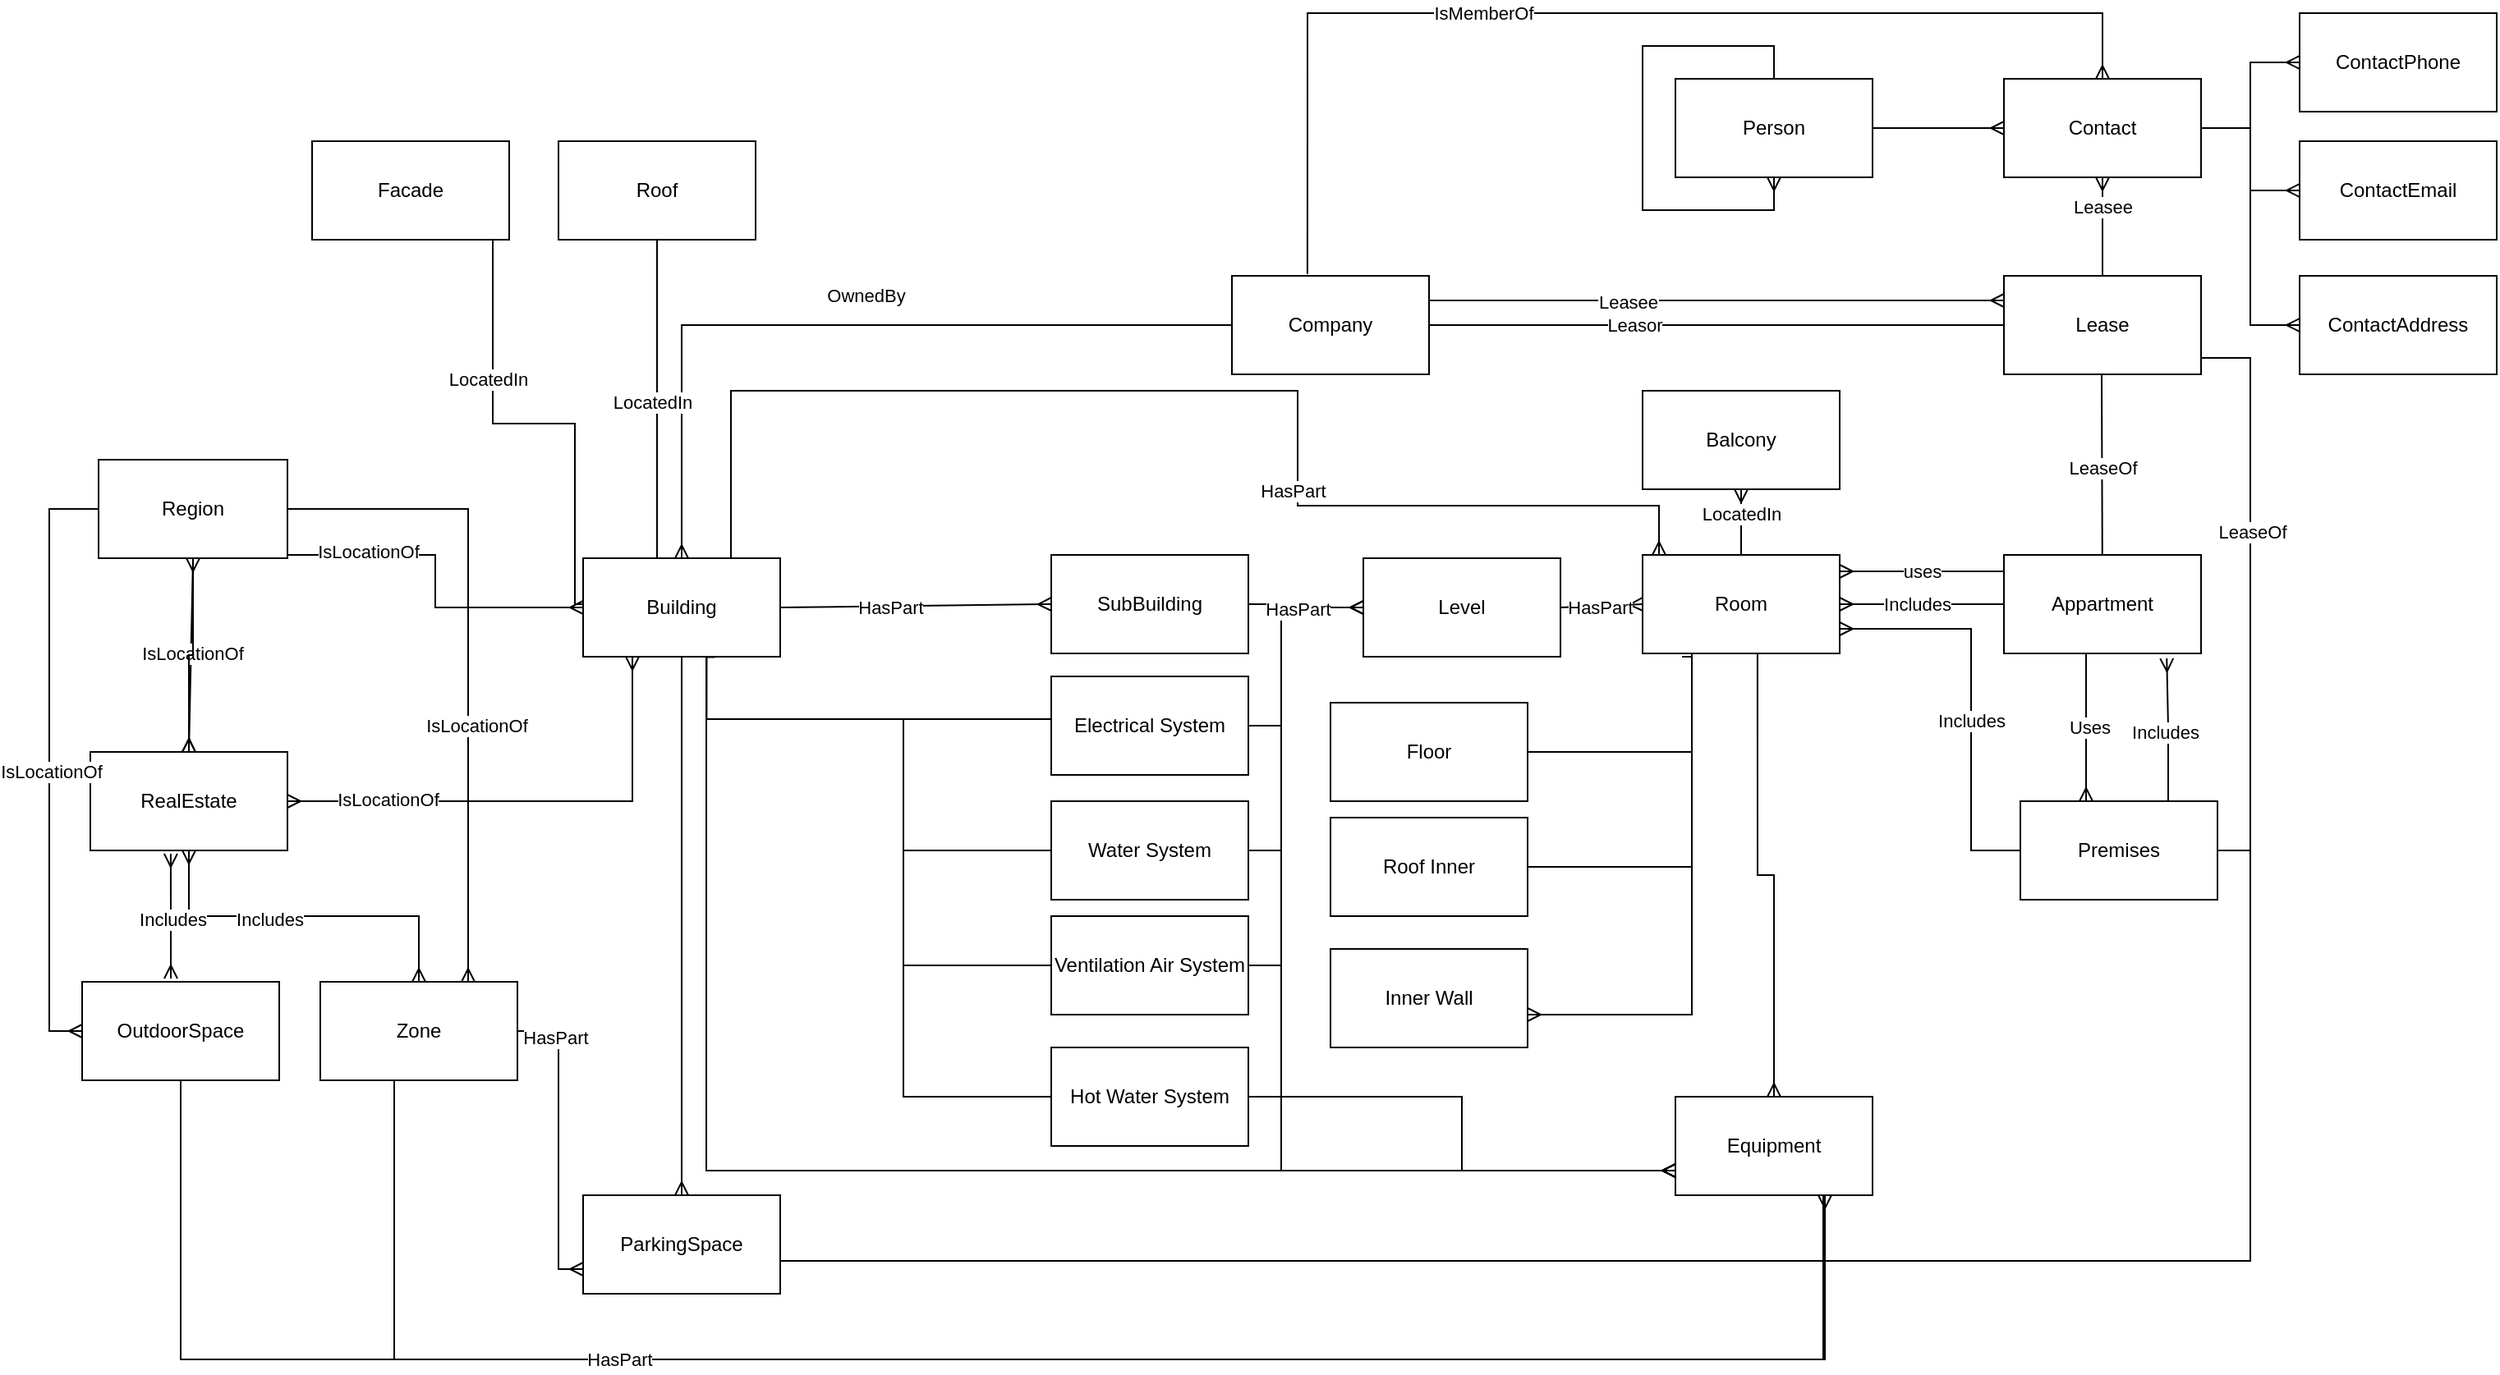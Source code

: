 <mxfile version="22.1.21" type="github" pages="2">
  <diagram id="oX492d-VQrhAk7eQIXmv" name="Sida-2">
    <mxGraphModel dx="1826" dy="759" grid="1" gridSize="10" guides="1" tooltips="1" connect="1" arrows="1" fold="1" page="0" pageScale="1" pageWidth="1169" pageHeight="827" math="0" shadow="0">
      <root>
        <mxCell id="0" />
        <mxCell id="1" parent="0" />
        <mxCell id="m_bWxcEuOjqNmjvWL8tk-16" style="edgeStyle=orthogonalEdgeStyle;rounded=0;orthogonalLoop=1;jettySize=auto;html=1;exitX=0.5;exitY=0;exitDx=0;exitDy=0;entryX=0;entryY=0.5;entryDx=0;entryDy=0;startArrow=ERmany;startFill=0;endArrow=none;endFill=0;" parent="1" source="m_bWxcEuOjqNmjvWL8tk-1" target="m_bWxcEuOjqNmjvWL8tk-13" edge="1">
          <mxGeometry relative="1" as="geometry" />
        </mxCell>
        <mxCell id="m_bWxcEuOjqNmjvWL8tk-17" value="OwnedBy" style="edgeLabel;html=1;align=center;verticalAlign=middle;resizable=0;points=[];" parent="m_bWxcEuOjqNmjvWL8tk-16" vertex="1" connectable="0">
          <mxGeometry x="-0.356" relative="1" as="geometry">
            <mxPoint x="100" y="-18" as="offset" />
          </mxGeometry>
        </mxCell>
        <mxCell id="GE1BaKnHPXvMlI9qXccI-32" style="edgeStyle=orthogonalEdgeStyle;rounded=0;orthogonalLoop=1;jettySize=auto;html=1;exitX=0.75;exitY=0;exitDx=0;exitDy=0;endArrow=ERmany;endFill=0;" parent="1" source="m_bWxcEuOjqNmjvWL8tk-1" target="m_bWxcEuOjqNmjvWL8tk-4" edge="1">
          <mxGeometry relative="1" as="geometry">
            <Array as="points">
              <mxPoint x="165" y="240" />
              <mxPoint x="510" y="240" />
              <mxPoint x="510" y="310" />
              <mxPoint x="730" y="310" />
            </Array>
          </mxGeometry>
        </mxCell>
        <mxCell id="GE1BaKnHPXvMlI9qXccI-33" value="HasPart" style="edgeLabel;html=1;align=center;verticalAlign=middle;resizable=0;points=[];" parent="GE1BaKnHPXvMlI9qXccI-32" vertex="1" connectable="0">
          <mxGeometry x="0.325" y="-3" relative="1" as="geometry">
            <mxPoint as="offset" />
          </mxGeometry>
        </mxCell>
        <mxCell id="GE1BaKnHPXvMlI9qXccI-54" style="edgeStyle=orthogonalEdgeStyle;rounded=0;orthogonalLoop=1;jettySize=auto;html=1;entryX=0.5;entryY=0;entryDx=0;entryDy=0;endArrow=ERmany;endFill=0;" parent="1" source="m_bWxcEuOjqNmjvWL8tk-1" target="GE1BaKnHPXvMlI9qXccI-3" edge="1">
          <mxGeometry relative="1" as="geometry" />
        </mxCell>
        <mxCell id="f9j-Nkp083i9FBO7cVPN-9" style="edgeStyle=orthogonalEdgeStyle;rounded=0;orthogonalLoop=1;jettySize=auto;html=1;entryX=0;entryY=0.75;entryDx=0;entryDy=0;endArrow=ERmany;endFill=0;" parent="1" source="m_bWxcEuOjqNmjvWL8tk-1" target="atkSYi4Mp6a1NUSdmmyD-5" edge="1">
          <mxGeometry relative="1" as="geometry">
            <mxPoint x="560" y="822" as="targetPoint" />
            <Array as="points">
              <mxPoint x="150" y="715" />
            </Array>
          </mxGeometry>
        </mxCell>
        <mxCell id="m_bWxcEuOjqNmjvWL8tk-1" value="Building" style="rounded=0;whiteSpace=wrap;html=1;" parent="1" vertex="1">
          <mxGeometry x="75" y="342" width="120" height="60" as="geometry" />
        </mxCell>
        <mxCell id="m_bWxcEuOjqNmjvWL8tk-2" value="Level" style="rounded=0;whiteSpace=wrap;html=1;" parent="1" vertex="1">
          <mxGeometry x="550" y="342" width="120" height="60" as="geometry" />
        </mxCell>
        <mxCell id="PPxMNO5ULrtr9eQME0z7-10" value="" style="edgeStyle=orthogonalEdgeStyle;rounded=0;orthogonalLoop=1;jettySize=auto;html=1;startArrow=none;startFill=0;endArrow=ERmany;endFill=0;" parent="1" source="m_bWxcEuOjqNmjvWL8tk-4" target="PPxMNO5ULrtr9eQME0z7-9" edge="1">
          <mxGeometry relative="1" as="geometry">
            <Array as="points">
              <mxPoint x="750" y="620" />
            </Array>
          </mxGeometry>
        </mxCell>
        <mxCell id="GE1BaKnHPXvMlI9qXccI-1" style="edgeStyle=orthogonalEdgeStyle;rounded=0;orthogonalLoop=1;jettySize=auto;html=1;exitX=0.5;exitY=0;exitDx=0;exitDy=0;endArrow=ERmany;endFill=0;" parent="1" source="m_bWxcEuOjqNmjvWL8tk-4" target="atkSYi4Mp6a1NUSdmmyD-1" edge="1">
          <mxGeometry relative="1" as="geometry" />
        </mxCell>
        <mxCell id="GE1BaKnHPXvMlI9qXccI-25" value="LocatedIn" style="edgeLabel;html=1;align=center;verticalAlign=middle;resizable=0;points=[];" parent="GE1BaKnHPXvMlI9qXccI-1" vertex="1" connectable="0">
          <mxGeometry x="0.24" relative="1" as="geometry">
            <mxPoint as="offset" />
          </mxGeometry>
        </mxCell>
        <mxCell id="GE1BaKnHPXvMlI9qXccI-30" style="edgeStyle=orthogonalEdgeStyle;rounded=0;orthogonalLoop=1;jettySize=auto;html=1;exitX=0.5;exitY=1;exitDx=0;exitDy=0;entryX=1;entryY=0.5;entryDx=0;entryDy=0;endArrow=none;endFill=0;" parent="1" source="m_bWxcEuOjqNmjvWL8tk-4" target="GE1BaKnHPXvMlI9qXccI-28" edge="1">
          <mxGeometry relative="1" as="geometry">
            <Array as="points">
              <mxPoint x="750" y="400" />
              <mxPoint x="750" y="530" />
            </Array>
          </mxGeometry>
        </mxCell>
        <mxCell id="m_bWxcEuOjqNmjvWL8tk-4" value="Room" style="rounded=0;whiteSpace=wrap;html=1;" parent="1" vertex="1">
          <mxGeometry x="720" y="340" width="120" height="60" as="geometry" />
        </mxCell>
        <mxCell id="GE1BaKnHPXvMlI9qXccI-18" style="edgeStyle=orthogonalEdgeStyle;rounded=0;orthogonalLoop=1;jettySize=auto;html=1;endArrow=ERmany;endFill=0;" parent="1" source="m_bWxcEuOjqNmjvWL8tk-6" target="AqWwb5cWVn5l4L2XBDCR-2" edge="1">
          <mxGeometry relative="1" as="geometry">
            <Array as="points">
              <mxPoint x="990" y="470" />
              <mxPoint x="990" y="470" />
            </Array>
          </mxGeometry>
        </mxCell>
        <mxCell id="GE1BaKnHPXvMlI9qXccI-21" value="Uses" style="edgeLabel;html=1;align=center;verticalAlign=middle;resizable=0;points=[];" parent="GE1BaKnHPXvMlI9qXccI-18" vertex="1" connectable="0">
          <mxGeometry y="2" relative="1" as="geometry">
            <mxPoint as="offset" />
          </mxGeometry>
        </mxCell>
        <mxCell id="m_bWxcEuOjqNmjvWL8tk-6" value="Appartment" style="rounded=0;whiteSpace=wrap;html=1;" parent="1" vertex="1">
          <mxGeometry x="940" y="340" width="120" height="60" as="geometry" />
        </mxCell>
        <mxCell id="GE1BaKnHPXvMlI9qXccI-2" style="edgeStyle=orthogonalEdgeStyle;rounded=0;orthogonalLoop=1;jettySize=auto;html=1;entryX=1;entryY=0.5;entryDx=0;entryDy=0;endArrow=none;endFill=0;" parent="1" source="m_bWxcEuOjqNmjvWL8tk-8" target="AqWwb5cWVn5l4L2XBDCR-2" edge="1">
          <mxGeometry relative="1" as="geometry">
            <Array as="points">
              <mxPoint x="1090" y="220" />
              <mxPoint x="1090" y="520" />
            </Array>
          </mxGeometry>
        </mxCell>
        <mxCell id="m_bWxcEuOjqNmjvWL8tk-8" value="Lease" style="rounded=0;whiteSpace=wrap;html=1;" parent="1" vertex="1">
          <mxGeometry x="940" y="170" width="120" height="60" as="geometry" />
        </mxCell>
        <mxCell id="GE1BaKnHPXvMlI9qXccI-7" value="" style="edgeStyle=orthogonalEdgeStyle;rounded=0;orthogonalLoop=1;jettySize=auto;html=1;endArrow=none;endFill=0;startArrow=ERmany;startFill=0;" parent="1" source="m_bWxcEuOjqNmjvWL8tk-11" target="GE1BaKnHPXvMlI9qXccI-6" edge="1">
          <mxGeometry relative="1" as="geometry" />
        </mxCell>
        <mxCell id="GE1BaKnHPXvMlI9qXccI-11" style="edgeStyle=orthogonalEdgeStyle;rounded=0;orthogonalLoop=1;jettySize=auto;html=1;entryX=0;entryY=0.5;entryDx=0;entryDy=0;exitX=1;exitY=0.5;exitDx=0;exitDy=0;endArrow=ERmany;endFill=0;" parent="1" source="m_bWxcEuOjqNmjvWL8tk-11" target="GE1BaKnHPXvMlI9qXccI-8" edge="1">
          <mxGeometry relative="1" as="geometry">
            <mxPoint x="1110" y="100" as="sourcePoint" />
          </mxGeometry>
        </mxCell>
        <mxCell id="GE1BaKnHPXvMlI9qXccI-12" style="edgeStyle=orthogonalEdgeStyle;rounded=0;orthogonalLoop=1;jettySize=auto;html=1;exitX=1;exitY=0.5;exitDx=0;exitDy=0;entryX=0;entryY=0.5;entryDx=0;entryDy=0;endArrow=ERmany;endFill=0;" parent="1" source="m_bWxcEuOjqNmjvWL8tk-11" target="GE1BaKnHPXvMlI9qXccI-9" edge="1">
          <mxGeometry relative="1" as="geometry" />
        </mxCell>
        <mxCell id="GE1BaKnHPXvMlI9qXccI-13" style="edgeStyle=orthogonalEdgeStyle;rounded=0;orthogonalLoop=1;jettySize=auto;html=1;entryX=0;entryY=0.5;entryDx=0;entryDy=0;endArrow=ERmany;endFill=0;" parent="1" source="m_bWxcEuOjqNmjvWL8tk-11" target="GE1BaKnHPXvMlI9qXccI-10" edge="1">
          <mxGeometry relative="1" as="geometry">
            <mxPoint x="1110" y="220" as="targetPoint" />
          </mxGeometry>
        </mxCell>
        <mxCell id="m_bWxcEuOjqNmjvWL8tk-11" value="Contact" style="rounded=0;whiteSpace=wrap;html=1;" parent="1" vertex="1">
          <mxGeometry x="940" y="50" width="120" height="60" as="geometry" />
        </mxCell>
        <mxCell id="GE1BaKnHPXvMlI9qXccI-23" style="edgeStyle=orthogonalEdgeStyle;rounded=0;orthogonalLoop=1;jettySize=auto;html=1;exitX=0.383;exitY=-0.019;exitDx=0;exitDy=0;entryX=0.5;entryY=0;entryDx=0;entryDy=0;exitPerimeter=0;endArrow=ERmany;endFill=0;" parent="1" source="m_bWxcEuOjqNmjvWL8tk-13" target="m_bWxcEuOjqNmjvWL8tk-11" edge="1">
          <mxGeometry relative="1" as="geometry">
            <mxPoint x="500" y="160" as="sourcePoint" />
            <mxPoint x="970" y="20" as="targetPoint" />
            <Array as="points">
              <mxPoint x="516" y="10" />
              <mxPoint x="1000" y="10" />
            </Array>
          </mxGeometry>
        </mxCell>
        <mxCell id="GE1BaKnHPXvMlI9qXccI-24" value="IsMemberOf" style="edgeLabel;html=1;align=center;verticalAlign=middle;resizable=0;points=[];" parent="GE1BaKnHPXvMlI9qXccI-23" vertex="1" connectable="0">
          <mxGeometry x="-0.221" relative="1" as="geometry">
            <mxPoint as="offset" />
          </mxGeometry>
        </mxCell>
        <mxCell id="GE1BaKnHPXvMlI9qXccI-55" style="edgeStyle=orthogonalEdgeStyle;rounded=0;orthogonalLoop=1;jettySize=auto;html=1;exitX=1;exitY=0.25;exitDx=0;exitDy=0;entryX=0;entryY=0.25;entryDx=0;entryDy=0;endArrow=ERmany;endFill=0;" parent="1" source="m_bWxcEuOjqNmjvWL8tk-13" target="m_bWxcEuOjqNmjvWL8tk-8" edge="1">
          <mxGeometry relative="1" as="geometry" />
        </mxCell>
        <mxCell id="GE1BaKnHPXvMlI9qXccI-56" value="Leasee" style="edgeLabel;html=1;align=center;verticalAlign=middle;resizable=0;points=[];" parent="GE1BaKnHPXvMlI9qXccI-55" vertex="1" connectable="0">
          <mxGeometry x="-0.31" relative="1" as="geometry">
            <mxPoint y="1" as="offset" />
          </mxGeometry>
        </mxCell>
        <mxCell id="m_bWxcEuOjqNmjvWL8tk-13" value="Company" style="rounded=0;whiteSpace=wrap;html=1;" parent="1" vertex="1">
          <mxGeometry x="470" y="170" width="120" height="60" as="geometry" />
        </mxCell>
        <mxCell id="m_bWxcEuOjqNmjvWL8tk-18" value="" style="endArrow=ERmany;html=1;rounded=0;exitX=1;exitY=0.5;exitDx=0;exitDy=0;endFill=0;entryX=0;entryY=0.5;entryDx=0;entryDy=0;" parent="1" source="m_bWxcEuOjqNmjvWL8tk-1" target="PPxMNO5ULrtr9eQME0z7-1" edge="1">
          <mxGeometry width="50" height="50" relative="1" as="geometry">
            <mxPoint x="350" y="490" as="sourcePoint" />
            <mxPoint x="300" y="440" as="targetPoint" />
          </mxGeometry>
        </mxCell>
        <mxCell id="m_bWxcEuOjqNmjvWL8tk-21" value="HasPart" style="edgeLabel;html=1;align=center;verticalAlign=middle;resizable=0;points=[];" parent="m_bWxcEuOjqNmjvWL8tk-18" vertex="1" connectable="0">
          <mxGeometry x="-0.375" y="-1" relative="1" as="geometry">
            <mxPoint x="15" y="-1" as="offset" />
          </mxGeometry>
        </mxCell>
        <mxCell id="m_bWxcEuOjqNmjvWL8tk-25" value="" style="endArrow=ERmany;html=1;rounded=0;entryX=0;entryY=0.5;entryDx=0;entryDy=0;endFill=0;exitX=1;exitY=0.5;exitDx=0;exitDy=0;" parent="1" source="m_bWxcEuOjqNmjvWL8tk-2" target="m_bWxcEuOjqNmjvWL8tk-4" edge="1">
          <mxGeometry width="50" height="50" relative="1" as="geometry">
            <mxPoint x="660" y="380" as="sourcePoint" />
            <mxPoint x="740" y="381.5" as="targetPoint" />
          </mxGeometry>
        </mxCell>
        <mxCell id="m_bWxcEuOjqNmjvWL8tk-26" value="HasPart" style="edgeLabel;html=1;align=center;verticalAlign=middle;resizable=0;points=[];" parent="m_bWxcEuOjqNmjvWL8tk-25" vertex="1" connectable="0">
          <mxGeometry x="-0.375" y="-1" relative="1" as="geometry">
            <mxPoint x="8" y="-1" as="offset" />
          </mxGeometry>
        </mxCell>
        <mxCell id="m_bWxcEuOjqNmjvWL8tk-27" value="" style="endArrow=none;html=1;rounded=0;entryX=0;entryY=0.5;entryDx=0;entryDy=0;exitX=1;exitY=0.5;exitDx=0;exitDy=0;startArrow=ERmany;startFill=0;" parent="1" source="m_bWxcEuOjqNmjvWL8tk-4" target="m_bWxcEuOjqNmjvWL8tk-6" edge="1">
          <mxGeometry width="50" height="50" relative="1" as="geometry">
            <mxPoint x="760" y="442" as="sourcePoint" />
            <mxPoint x="810" y="392" as="targetPoint" />
          </mxGeometry>
        </mxCell>
        <mxCell id="m_bWxcEuOjqNmjvWL8tk-28" value="Includes" style="edgeLabel;html=1;align=center;verticalAlign=middle;resizable=0;points=[];" parent="m_bWxcEuOjqNmjvWL8tk-27" vertex="1" connectable="0">
          <mxGeometry x="-0.325" relative="1" as="geometry">
            <mxPoint x="13" as="offset" />
          </mxGeometry>
        </mxCell>
        <mxCell id="m_bWxcEuOjqNmjvWL8tk-29" value="" style="endArrow=none;html=1;rounded=0;entryX=0.5;entryY=1;entryDx=0;entryDy=0;" parent="1" source="m_bWxcEuOjqNmjvWL8tk-6" edge="1">
          <mxGeometry width="50" height="50" relative="1" as="geometry">
            <mxPoint x="999.5" y="330" as="sourcePoint" />
            <mxPoint x="999.5" y="230" as="targetPoint" />
            <Array as="points" />
          </mxGeometry>
        </mxCell>
        <mxCell id="m_bWxcEuOjqNmjvWL8tk-30" value="LeaseOf" style="edgeLabel;html=1;align=center;verticalAlign=middle;resizable=0;points=[];" parent="m_bWxcEuOjqNmjvWL8tk-29" vertex="1" connectable="0">
          <mxGeometry x="-0.4" y="-2" relative="1" as="geometry">
            <mxPoint x="-2" y="-20" as="offset" />
          </mxGeometry>
        </mxCell>
        <mxCell id="m_bWxcEuOjqNmjvWL8tk-32" value="" style="endArrow=ERmany;html=1;rounded=0;entryX=0.5;entryY=1;entryDx=0;entryDy=0;exitX=0.5;exitY=0;exitDx=0;exitDy=0;endFill=0;" parent="1" source="m_bWxcEuOjqNmjvWL8tk-8" target="m_bWxcEuOjqNmjvWL8tk-11" edge="1">
          <mxGeometry width="50" height="50" relative="1" as="geometry">
            <mxPoint x="480" y="420" as="sourcePoint" />
            <mxPoint x="530" y="370" as="targetPoint" />
          </mxGeometry>
        </mxCell>
        <mxCell id="m_bWxcEuOjqNmjvWL8tk-33" value="Leasee" style="edgeLabel;html=1;align=center;verticalAlign=middle;resizable=0;points=[];" parent="m_bWxcEuOjqNmjvWL8tk-32" vertex="1" connectable="0">
          <mxGeometry x="-0.5" y="-3" relative="1" as="geometry">
            <mxPoint x="-3" y="-27" as="offset" />
          </mxGeometry>
        </mxCell>
        <mxCell id="m_bWxcEuOjqNmjvWL8tk-34" value="" style="endArrow=none;html=1;rounded=0;entryX=0;entryY=0.5;entryDx=0;entryDy=0;exitX=1;exitY=0.5;exitDx=0;exitDy=0;" parent="1" source="m_bWxcEuOjqNmjvWL8tk-13" target="m_bWxcEuOjqNmjvWL8tk-8" edge="1">
          <mxGeometry width="50" height="50" relative="1" as="geometry">
            <mxPoint x="870" y="220" as="sourcePoint" />
            <mxPoint x="530" y="370" as="targetPoint" />
          </mxGeometry>
        </mxCell>
        <mxCell id="m_bWxcEuOjqNmjvWL8tk-35" value="Leasor" style="edgeLabel;html=1;align=center;verticalAlign=middle;resizable=0;points=[];" parent="m_bWxcEuOjqNmjvWL8tk-34" vertex="1" connectable="0">
          <mxGeometry x="-0.375" y="-1" relative="1" as="geometry">
            <mxPoint x="15" y="-1" as="offset" />
          </mxGeometry>
        </mxCell>
        <mxCell id="GE1BaKnHPXvMlI9qXccI-37" style="edgeStyle=orthogonalEdgeStyle;rounded=0;orthogonalLoop=1;jettySize=auto;html=1;entryX=0.25;entryY=1;entryDx=0;entryDy=0;startArrow=ERmany;startFill=0;endArrow=ERmany;endFill=0;" parent="1" source="m_bWxcEuOjqNmjvWL8tk-36" target="m_bWxcEuOjqNmjvWL8tk-1" edge="1">
          <mxGeometry relative="1" as="geometry" />
        </mxCell>
        <mxCell id="GE1BaKnHPXvMlI9qXccI-47" value="IsLocationOf" style="edgeLabel;html=1;align=center;verticalAlign=middle;resizable=0;points=[];" parent="GE1BaKnHPXvMlI9qXccI-37" vertex="1" connectable="0">
          <mxGeometry x="-0.591" y="1" relative="1" as="geometry">
            <mxPoint as="offset" />
          </mxGeometry>
        </mxCell>
        <mxCell id="m_bWxcEuOjqNmjvWL8tk-36" value="RealEstate" style="rounded=0;whiteSpace=wrap;html=1;" parent="1" vertex="1">
          <mxGeometry x="-225" y="460" width="120" height="60" as="geometry" />
        </mxCell>
        <mxCell id="m_bWxcEuOjqNmjvWL8tk-37" value="" style="endArrow=none;html=1;rounded=0;exitX=0.5;exitY=0;exitDx=0;exitDy=0;entryX=0.5;entryY=1;entryDx=0;entryDy=0;endFill=0;startArrow=ERmany;startFill=0;" parent="1" source="m_bWxcEuOjqNmjvWL8tk-36" target="m_bWxcEuOjqNmjvWL8tk-39" edge="1">
          <mxGeometry width="50" height="50" relative="1" as="geometry">
            <mxPoint x="465" y="430" as="sourcePoint" />
            <mxPoint x="515" y="380" as="targetPoint" />
          </mxGeometry>
        </mxCell>
        <mxCell id="m_bWxcEuOjqNmjvWL8tk-38" value="IsLocationOf" style="edgeLabel;html=1;align=center;verticalAlign=middle;resizable=0;points=[];" parent="m_bWxcEuOjqNmjvWL8tk-37" vertex="1" connectable="0">
          <mxGeometry x="0.38" y="-1" relative="1" as="geometry">
            <mxPoint x="-1" y="21" as="offset" />
          </mxGeometry>
        </mxCell>
        <mxCell id="GE1BaKnHPXvMlI9qXccI-38" value="" style="edgeStyle=orthogonalEdgeStyle;rounded=0;orthogonalLoop=1;jettySize=auto;html=1;startArrow=ERmany;startFill=0;endArrow=ERmany;endFill=0;" parent="1" source="m_bWxcEuOjqNmjvWL8tk-39" target="m_bWxcEuOjqNmjvWL8tk-36" edge="1">
          <mxGeometry relative="1" as="geometry" />
        </mxCell>
        <mxCell id="GE1BaKnHPXvMlI9qXccI-40" style="edgeStyle=orthogonalEdgeStyle;rounded=0;orthogonalLoop=1;jettySize=auto;html=1;exitX=0;exitY=0.5;exitDx=0;exitDy=0;entryX=0;entryY=0.5;entryDx=0;entryDy=0;endArrow=ERmany;endFill=0;" parent="1" source="m_bWxcEuOjqNmjvWL8tk-39" target="atkSYi4Mp6a1NUSdmmyD-9" edge="1">
          <mxGeometry relative="1" as="geometry" />
        </mxCell>
        <mxCell id="GE1BaKnHPXvMlI9qXccI-44" value="IsLocationOf" style="edgeLabel;html=1;align=center;verticalAlign=middle;resizable=0;points=[];" parent="GE1BaKnHPXvMlI9qXccI-40" vertex="1" connectable="0">
          <mxGeometry x="0.032" y="1" relative="1" as="geometry">
            <mxPoint as="offset" />
          </mxGeometry>
        </mxCell>
        <mxCell id="GE1BaKnHPXvMlI9qXccI-41" style="edgeStyle=orthogonalEdgeStyle;rounded=0;orthogonalLoop=1;jettySize=auto;html=1;entryX=0.75;entryY=0;entryDx=0;entryDy=0;endArrow=ERmany;endFill=0;" parent="1" source="m_bWxcEuOjqNmjvWL8tk-39" target="atkSYi4Mp6a1NUSdmmyD-8" edge="1">
          <mxGeometry relative="1" as="geometry" />
        </mxCell>
        <mxCell id="GE1BaKnHPXvMlI9qXccI-48" value="IsLocationOf" style="edgeLabel;html=1;align=center;verticalAlign=middle;resizable=0;points=[];" parent="GE1BaKnHPXvMlI9qXccI-41" vertex="1" connectable="0">
          <mxGeometry x="-0.629" y="-5" relative="1" as="geometry">
            <mxPoint x="41" y="127" as="offset" />
          </mxGeometry>
        </mxCell>
        <mxCell id="GE1BaKnHPXvMlI9qXccI-49" style="edgeStyle=orthogonalEdgeStyle;rounded=0;orthogonalLoop=1;jettySize=auto;html=1;entryX=0;entryY=0.5;entryDx=0;entryDy=0;endArrow=ERmany;endFill=0;" parent="1" source="m_bWxcEuOjqNmjvWL8tk-39" target="m_bWxcEuOjqNmjvWL8tk-1" edge="1">
          <mxGeometry relative="1" as="geometry">
            <Array as="points">
              <mxPoint x="-15" y="340" />
              <mxPoint x="-15" y="372" />
            </Array>
          </mxGeometry>
        </mxCell>
        <mxCell id="GE1BaKnHPXvMlI9qXccI-50" value="IsLocationOf" style="edgeLabel;html=1;align=center;verticalAlign=middle;resizable=0;points=[];" parent="GE1BaKnHPXvMlI9qXccI-49" vertex="1" connectable="0">
          <mxGeometry x="-0.538" y="2" relative="1" as="geometry">
            <mxPoint as="offset" />
          </mxGeometry>
        </mxCell>
        <mxCell id="m_bWxcEuOjqNmjvWL8tk-39" value="Region" style="rounded=0;whiteSpace=wrap;html=1;" parent="1" vertex="1">
          <mxGeometry x="-220" y="282" width="115" height="60" as="geometry" />
        </mxCell>
        <mxCell id="atkSYi4Mp6a1NUSdmmyD-1" value="Balcony" style="rounded=0;whiteSpace=wrap;html=1;" parent="1" vertex="1">
          <mxGeometry x="720" y="240" width="120" height="60" as="geometry" />
        </mxCell>
        <mxCell id="atkSYi4Mp6a1NUSdmmyD-2" value="Facade" style="rounded=0;whiteSpace=wrap;html=1;" parent="1" vertex="1">
          <mxGeometry x="-90" y="88" width="120" height="60" as="geometry" />
        </mxCell>
        <mxCell id="atkSYi4Mp6a1NUSdmmyD-3" value="Roof" style="rounded=0;whiteSpace=wrap;html=1;" parent="1" vertex="1">
          <mxGeometry x="60" y="88" width="120" height="60" as="geometry" />
        </mxCell>
        <mxCell id="atkSYi4Mp6a1NUSdmmyD-5" value="Equipment" style="rounded=0;whiteSpace=wrap;html=1;" parent="1" vertex="1">
          <mxGeometry x="740" y="670" width="120" height="60" as="geometry" />
        </mxCell>
        <mxCell id="PPxMNO5ULrtr9eQME0z7-14" style="edgeStyle=orthogonalEdgeStyle;rounded=0;orthogonalLoop=1;jettySize=auto;html=1;exitX=0.5;exitY=0;exitDx=0;exitDy=0;entryX=0.5;entryY=1;entryDx=0;entryDy=0;startArrow=ERmany;startFill=0;endArrow=ERmany;endFill=0;" parent="1" source="atkSYi4Mp6a1NUSdmmyD-8" target="m_bWxcEuOjqNmjvWL8tk-36" edge="1">
          <mxGeometry relative="1" as="geometry" />
        </mxCell>
        <mxCell id="GE1BaKnHPXvMlI9qXccI-46" value="Includes" style="edgeLabel;html=1;align=center;verticalAlign=middle;resizable=0;points=[];" parent="PPxMNO5ULrtr9eQME0z7-14" vertex="1" connectable="0">
          <mxGeometry x="0.191" y="2" relative="1" as="geometry">
            <mxPoint as="offset" />
          </mxGeometry>
        </mxCell>
        <mxCell id="GE1BaKnHPXvMlI9qXccI-4" style="edgeStyle=orthogonalEdgeStyle;rounded=0;orthogonalLoop=1;jettySize=auto;html=1;exitX=1;exitY=0.5;exitDx=0;exitDy=0;entryX=0;entryY=0.75;entryDx=0;entryDy=0;endArrow=ERmany;endFill=0;" parent="1" source="atkSYi4Mp6a1NUSdmmyD-8" target="GE1BaKnHPXvMlI9qXccI-3" edge="1">
          <mxGeometry relative="1" as="geometry">
            <Array as="points">
              <mxPoint x="60" y="630" />
              <mxPoint x="60" y="775" />
            </Array>
          </mxGeometry>
        </mxCell>
        <mxCell id="GE1BaKnHPXvMlI9qXccI-52" value="HasPart" style="edgeLabel;html=1;align=center;verticalAlign=middle;resizable=0;points=[];" parent="GE1BaKnHPXvMlI9qXccI-4" vertex="1" connectable="0">
          <mxGeometry x="-0.694" y="-2" relative="1" as="geometry">
            <mxPoint as="offset" />
          </mxGeometry>
        </mxCell>
        <mxCell id="atkSYi4Mp6a1NUSdmmyD-8" value="Zone" style="rounded=0;whiteSpace=wrap;html=1;" parent="1" vertex="1">
          <mxGeometry x="-85" y="600" width="120" height="60" as="geometry" />
        </mxCell>
        <mxCell id="PPxMNO5ULrtr9eQME0z7-12" style="edgeStyle=orthogonalEdgeStyle;rounded=0;orthogonalLoop=1;jettySize=auto;html=1;exitX=0.45;exitY=-0.033;exitDx=0;exitDy=0;entryX=0.408;entryY=1.033;entryDx=0;entryDy=0;entryPerimeter=0;startArrow=ERmany;startFill=0;endArrow=ERmany;endFill=0;exitPerimeter=0;" parent="1" source="atkSYi4Mp6a1NUSdmmyD-9" target="m_bWxcEuOjqNmjvWL8tk-36" edge="1">
          <mxGeometry relative="1" as="geometry">
            <Array as="points">
              <mxPoint x="-176" y="588" />
            </Array>
          </mxGeometry>
        </mxCell>
        <mxCell id="GE1BaKnHPXvMlI9qXccI-45" value="Includes" style="edgeLabel;html=1;align=center;verticalAlign=middle;resizable=0;points=[];" parent="PPxMNO5ULrtr9eQME0z7-12" vertex="1" connectable="0">
          <mxGeometry x="-0.053" y="-1" relative="1" as="geometry">
            <mxPoint as="offset" />
          </mxGeometry>
        </mxCell>
        <mxCell id="atkSYi4Mp6a1NUSdmmyD-9" value="OutdoorSpace" style="rounded=0;whiteSpace=wrap;html=1;" parent="1" vertex="1">
          <mxGeometry x="-230" y="600" width="120" height="60" as="geometry" />
        </mxCell>
        <mxCell id="PPxMNO5ULrtr9eQME0z7-4" style="edgeStyle=orthogonalEdgeStyle;rounded=0;orthogonalLoop=1;jettySize=auto;html=1;exitX=1;exitY=0.5;exitDx=0;exitDy=0;startArrow=none;startFill=0;endArrow=ERmany;endFill=0;" parent="1" source="PPxMNO5ULrtr9eQME0z7-1" target="m_bWxcEuOjqNmjvWL8tk-2" edge="1">
          <mxGeometry relative="1" as="geometry" />
        </mxCell>
        <mxCell id="PPxMNO5ULrtr9eQME0z7-8" value="" style="edgeStyle=orthogonalEdgeStyle;rounded=0;orthogonalLoop=1;jettySize=auto;html=1;startArrow=none;startFill=0;endArrow=ERmany;endFill=0;" parent="1" source="PPxMNO5ULrtr9eQME0z7-1" target="m_bWxcEuOjqNmjvWL8tk-2" edge="1">
          <mxGeometry relative="1" as="geometry" />
        </mxCell>
        <mxCell id="f9j-Nkp083i9FBO7cVPN-1" style="edgeStyle=orthogonalEdgeStyle;rounded=0;orthogonalLoop=1;jettySize=auto;html=1;entryX=0;entryY=0.75;entryDx=0;entryDy=0;endArrow=ERmany;endFill=0;" parent="1" source="PPxMNO5ULrtr9eQME0z7-1" target="atkSYi4Mp6a1NUSdmmyD-5" edge="1">
          <mxGeometry relative="1" as="geometry">
            <Array as="points">
              <mxPoint x="500" y="370" />
              <mxPoint x="500" y="715" />
            </Array>
          </mxGeometry>
        </mxCell>
        <mxCell id="PPxMNO5ULrtr9eQME0z7-1" value="SubBuilding" style="rounded=0;whiteSpace=wrap;html=1;" parent="1" vertex="1">
          <mxGeometry x="360" y="340" width="120" height="60" as="geometry" />
        </mxCell>
        <mxCell id="PPxMNO5ULrtr9eQME0z7-7" value="HasPart" style="edgeLabel;html=1;align=center;verticalAlign=middle;resizable=0;points=[];" parent="1" vertex="1" connectable="0">
          <mxGeometry x="510" y="380" as="geometry">
            <mxPoint y="-7" as="offset" />
          </mxGeometry>
        </mxCell>
        <mxCell id="PPxMNO5ULrtr9eQME0z7-9" value="Inner Wall" style="rounded=0;whiteSpace=wrap;html=1;" parent="1" vertex="1">
          <mxGeometry x="530" y="580" width="120" height="60" as="geometry" />
        </mxCell>
        <mxCell id="PPxMNO5ULrtr9eQME0z7-15" value="" style="edgeStyle=orthogonalEdgeStyle;rounded=0;orthogonalLoop=1;jettySize=auto;html=1;startArrow=none;startFill=0;endArrow=ERmany;endFill=0;exitX=0.5;exitY=1;exitDx=0;exitDy=0;" parent="1" source="atkSYi4Mp6a1NUSdmmyD-9" target="atkSYi4Mp6a1NUSdmmyD-5" edge="1">
          <mxGeometry relative="1" as="geometry">
            <mxPoint x="-185" y="650" as="sourcePoint" />
            <mxPoint x="830" y="560" as="targetPoint" />
            <Array as="points">
              <mxPoint x="-170" y="830" />
              <mxPoint x="831" y="830" />
            </Array>
          </mxGeometry>
        </mxCell>
        <mxCell id="PPxMNO5ULrtr9eQME0z7-17" value="" style="edgeStyle=orthogonalEdgeStyle;rounded=0;orthogonalLoop=1;jettySize=auto;html=1;startArrow=none;startFill=0;endArrow=none;endFill=0;" parent="1" source="atkSYi4Mp6a1NUSdmmyD-8" target="atkSYi4Mp6a1NUSdmmyD-5" edge="1">
          <mxGeometry relative="1" as="geometry">
            <mxPoint x="-25" y="670" as="sourcePoint" />
            <mxPoint x="830" y="560" as="targetPoint" />
            <Array as="points">
              <mxPoint x="-40" y="830" />
              <mxPoint x="830" y="830" />
            </Array>
          </mxGeometry>
        </mxCell>
        <mxCell id="GE1BaKnHPXvMlI9qXccI-53" value="HasPart" style="edgeLabel;html=1;align=center;verticalAlign=middle;resizable=0;points=[];" parent="PPxMNO5ULrtr9eQME0z7-17" vertex="1" connectable="0">
          <mxGeometry x="-0.462" relative="1" as="geometry">
            <mxPoint as="offset" />
          </mxGeometry>
        </mxCell>
        <mxCell id="PPxMNO5ULrtr9eQME0z7-21" value="" style="edgeStyle=orthogonalEdgeStyle;rounded=0;orthogonalLoop=1;jettySize=auto;html=1;startArrow=ERmany;startFill=0;endArrow=none;endFill=0;exitX=0.5;exitY=0;exitDx=0;exitDy=0;entryX=0.583;entryY=1;entryDx=0;entryDy=0;entryPerimeter=0;" parent="1" source="atkSYi4Mp6a1NUSdmmyD-5" target="m_bWxcEuOjqNmjvWL8tk-4" edge="1">
          <mxGeometry relative="1" as="geometry">
            <mxPoint x="800" y="410" as="sourcePoint" />
            <mxPoint x="710" y="500" as="targetPoint" />
          </mxGeometry>
        </mxCell>
        <mxCell id="PPxMNO5ULrtr9eQME0z7-22" style="edgeStyle=orthogonalEdgeStyle;rounded=0;orthogonalLoop=1;jettySize=auto;html=1;exitX=0;exitY=0.5;exitDx=0;exitDy=0;entryX=0.5;entryY=1;entryDx=0;entryDy=0;startArrow=none;startFill=0;endArrow=none;endFill=0;" parent="1" source="m_bWxcEuOjqNmjvWL8tk-1" target="atkSYi4Mp6a1NUSdmmyD-2" edge="1">
          <mxGeometry relative="1" as="geometry">
            <mxPoint x="240" y="350" as="sourcePoint" />
            <mxPoint x="480" y="230" as="targetPoint" />
            <Array as="points">
              <mxPoint x="75" y="370" />
              <mxPoint x="70" y="370" />
              <mxPoint x="70" y="260" />
              <mxPoint x="20" y="260" />
              <mxPoint x="20" y="148" />
            </Array>
          </mxGeometry>
        </mxCell>
        <mxCell id="GE1BaKnHPXvMlI9qXccI-42" value="LocatedIn" style="edgeLabel;html=1;align=center;verticalAlign=middle;resizable=0;points=[];" parent="PPxMNO5ULrtr9eQME0z7-22" vertex="1" connectable="0">
          <mxGeometry x="0.187" y="3" relative="1" as="geometry">
            <mxPoint y="1" as="offset" />
          </mxGeometry>
        </mxCell>
        <mxCell id="PPxMNO5ULrtr9eQME0z7-24" style="edgeStyle=orthogonalEdgeStyle;rounded=0;orthogonalLoop=1;jettySize=auto;html=1;entryX=0.5;entryY=1;entryDx=0;entryDy=0;startArrow=none;startFill=0;endArrow=none;endFill=0;" parent="1" source="m_bWxcEuOjqNmjvWL8tk-1" target="atkSYi4Mp6a1NUSdmmyD-3" edge="1">
          <mxGeometry relative="1" as="geometry">
            <mxPoint x="200" y="330" as="sourcePoint" />
            <mxPoint x="90" y="170" as="targetPoint" />
            <Array as="points">
              <mxPoint x="120" y="160" />
            </Array>
          </mxGeometry>
        </mxCell>
        <mxCell id="GE1BaKnHPXvMlI9qXccI-43" value="LocatedIn" style="edgeLabel;html=1;align=center;verticalAlign=middle;resizable=0;points=[];" parent="PPxMNO5ULrtr9eQME0z7-24" vertex="1" connectable="0">
          <mxGeometry x="-0.018" y="3" relative="1" as="geometry">
            <mxPoint as="offset" />
          </mxGeometry>
        </mxCell>
        <mxCell id="AqWwb5cWVn5l4L2XBDCR-6" style="edgeStyle=orthogonalEdgeStyle;rounded=0;orthogonalLoop=1;jettySize=auto;html=1;exitX=0;exitY=0.5;exitDx=0;exitDy=0;endArrow=none;endFill=0;" parent="1" source="PPxMNO5ULrtr9eQME0z7-26" edge="1">
          <mxGeometry relative="1" as="geometry">
            <mxPoint x="150" y="410" as="targetPoint" />
            <Array as="points">
              <mxPoint x="270" y="590" />
              <mxPoint x="270" y="440" />
              <mxPoint x="150" y="440" />
            </Array>
          </mxGeometry>
        </mxCell>
        <mxCell id="f9j-Nkp083i9FBO7cVPN-4" style="edgeStyle=orthogonalEdgeStyle;rounded=0;orthogonalLoop=1;jettySize=auto;html=1;entryX=0;entryY=0.75;entryDx=0;entryDy=0;endArrow=ERmany;endFill=0;" parent="1" source="PPxMNO5ULrtr9eQME0z7-26" target="atkSYi4Mp6a1NUSdmmyD-5" edge="1">
          <mxGeometry relative="1" as="geometry">
            <Array as="points">
              <mxPoint x="500" y="590" />
              <mxPoint x="500" y="715" />
            </Array>
          </mxGeometry>
        </mxCell>
        <mxCell id="PPxMNO5ULrtr9eQME0z7-26" value="Ventilation Air System" style="rounded=0;whiteSpace=wrap;html=1;" parent="1" vertex="1">
          <mxGeometry x="360" y="560" width="120" height="60" as="geometry" />
        </mxCell>
        <mxCell id="AqWwb5cWVn5l4L2XBDCR-5" style="edgeStyle=orthogonalEdgeStyle;rounded=0;orthogonalLoop=1;jettySize=auto;html=1;endArrow=none;endFill=0;entryX=0.627;entryY=1.004;entryDx=0;entryDy=0;entryPerimeter=0;" parent="1" target="m_bWxcEuOjqNmjvWL8tk-1" edge="1">
          <mxGeometry relative="1" as="geometry">
            <Array as="points">
              <mxPoint x="360" y="520" />
              <mxPoint x="270" y="520" />
              <mxPoint x="270" y="440" />
              <mxPoint x="150" y="440" />
            </Array>
            <mxPoint x="360" y="548" as="sourcePoint" />
            <mxPoint x="135" y="430" as="targetPoint" />
          </mxGeometry>
        </mxCell>
        <mxCell id="f9j-Nkp083i9FBO7cVPN-3" style="edgeStyle=orthogonalEdgeStyle;rounded=0;orthogonalLoop=1;jettySize=auto;html=1;entryX=0;entryY=0.75;entryDx=0;entryDy=0;endArrow=ERmany;endFill=0;" parent="1" source="PPxMNO5ULrtr9eQME0z7-27" target="atkSYi4Mp6a1NUSdmmyD-5" edge="1">
          <mxGeometry relative="1" as="geometry">
            <Array as="points">
              <mxPoint x="500" y="520" />
              <mxPoint x="500" y="715" />
            </Array>
          </mxGeometry>
        </mxCell>
        <mxCell id="PPxMNO5ULrtr9eQME0z7-27" value="Water System" style="rounded=0;whiteSpace=wrap;html=1;" parent="1" vertex="1">
          <mxGeometry x="360" y="490" width="120" height="60" as="geometry" />
        </mxCell>
        <mxCell id="AqWwb5cWVn5l4L2XBDCR-4" style="edgeStyle=orthogonalEdgeStyle;rounded=0;orthogonalLoop=1;jettySize=auto;html=1;endArrow=none;endFill=0;exitX=0;exitY=0.5;exitDx=0;exitDy=0;" parent="1" source="PPxMNO5ULrtr9eQME0z7-28" target="m_bWxcEuOjqNmjvWL8tk-1" edge="1">
          <mxGeometry relative="1" as="geometry">
            <Array as="points">
              <mxPoint x="360" y="440" />
              <mxPoint x="150" y="440" />
            </Array>
            <mxPoint x="338.04" y="481.51" as="sourcePoint" />
            <mxPoint x="150.0" y="438.49" as="targetPoint" />
          </mxGeometry>
        </mxCell>
        <mxCell id="f9j-Nkp083i9FBO7cVPN-2" style="edgeStyle=orthogonalEdgeStyle;rounded=0;orthogonalLoop=1;jettySize=auto;html=1;entryX=0;entryY=0.75;entryDx=0;entryDy=0;endArrow=ERmany;endFill=0;" parent="1" source="PPxMNO5ULrtr9eQME0z7-28" target="atkSYi4Mp6a1NUSdmmyD-5" edge="1">
          <mxGeometry relative="1" as="geometry">
            <Array as="points">
              <mxPoint x="500" y="444" />
              <mxPoint x="500" y="715" />
            </Array>
          </mxGeometry>
        </mxCell>
        <mxCell id="PPxMNO5ULrtr9eQME0z7-28" value="Electrical System" style="rounded=0;whiteSpace=wrap;html=1;" parent="1" vertex="1">
          <mxGeometry x="360" y="414" width="120" height="60" as="geometry" />
        </mxCell>
        <mxCell id="GE1BaKnHPXvMlI9qXccI-19" style="edgeStyle=orthogonalEdgeStyle;rounded=0;orthogonalLoop=1;jettySize=auto;html=1;exitX=0;exitY=0.5;exitDx=0;exitDy=0;entryX=1;entryY=0.75;entryDx=0;entryDy=0;endArrow=ERmany;endFill=0;" parent="1" source="AqWwb5cWVn5l4L2XBDCR-2" target="m_bWxcEuOjqNmjvWL8tk-4" edge="1">
          <mxGeometry relative="1" as="geometry">
            <Array as="points">
              <mxPoint x="920" y="520" />
              <mxPoint x="920" y="385" />
            </Array>
          </mxGeometry>
        </mxCell>
        <mxCell id="GE1BaKnHPXvMlI9qXccI-20" value="Includes" style="edgeLabel;html=1;align=center;verticalAlign=middle;resizable=0;points=[];" parent="GE1BaKnHPXvMlI9qXccI-19" vertex="1" connectable="0">
          <mxGeometry x="-0.105" relative="1" as="geometry">
            <mxPoint as="offset" />
          </mxGeometry>
        </mxCell>
        <mxCell id="AqWwb5cWVn5l4L2XBDCR-2" value="Premises" style="rounded=0;whiteSpace=wrap;html=1;" parent="1" vertex="1">
          <mxGeometry x="950" y="490" width="120" height="60" as="geometry" />
        </mxCell>
        <mxCell id="GE1BaKnHPXvMlI9qXccI-5" style="edgeStyle=orthogonalEdgeStyle;rounded=0;orthogonalLoop=1;jettySize=auto;html=1;exitX=1;exitY=0.5;exitDx=0;exitDy=0;entryX=1;entryY=0.5;entryDx=0;entryDy=0;endArrow=none;endFill=0;" parent="1" source="GE1BaKnHPXvMlI9qXccI-3" target="m_bWxcEuOjqNmjvWL8tk-8" edge="1">
          <mxGeometry relative="1" as="geometry">
            <Array as="points">
              <mxPoint x="1090" y="770" />
              <mxPoint x="1090" y="220" />
              <mxPoint x="1060" y="220" />
            </Array>
          </mxGeometry>
        </mxCell>
        <mxCell id="GE1BaKnHPXvMlI9qXccI-22" value="LeaseOf" style="edgeLabel;html=1;align=center;verticalAlign=middle;resizable=0;points=[];" parent="GE1BaKnHPXvMlI9qXccI-5" vertex="1" connectable="0">
          <mxGeometry x="0.793" y="-1" relative="1" as="geometry">
            <mxPoint as="offset" />
          </mxGeometry>
        </mxCell>
        <mxCell id="GE1BaKnHPXvMlI9qXccI-3" value="ParkingSpace" style="rounded=0;whiteSpace=wrap;html=1;" parent="1" vertex="1">
          <mxGeometry x="75" y="730" width="120" height="60" as="geometry" />
        </mxCell>
        <mxCell id="GE1BaKnHPXvMlI9qXccI-6" value="Person" style="rounded=0;whiteSpace=wrap;html=1;" parent="1" vertex="1">
          <mxGeometry x="740" y="50" width="120" height="60" as="geometry" />
        </mxCell>
        <mxCell id="GE1BaKnHPXvMlI9qXccI-8" value="ContactPhone" style="rounded=0;whiteSpace=wrap;html=1;" parent="1" vertex="1">
          <mxGeometry x="1120" y="10" width="120" height="60" as="geometry" />
        </mxCell>
        <mxCell id="GE1BaKnHPXvMlI9qXccI-9" value="ContactEmail" style="rounded=0;whiteSpace=wrap;html=1;" parent="1" vertex="1">
          <mxGeometry x="1120" y="88" width="120" height="60" as="geometry" />
        </mxCell>
        <mxCell id="GE1BaKnHPXvMlI9qXccI-10" value="ContactAddress" style="rounded=0;whiteSpace=wrap;html=1;" parent="1" vertex="1">
          <mxGeometry x="1120" y="170" width="120" height="60" as="geometry" />
        </mxCell>
        <mxCell id="GE1BaKnHPXvMlI9qXccI-16" style="edgeStyle=orthogonalEdgeStyle;rounded=0;orthogonalLoop=1;jettySize=auto;html=1;entryX=0.5;entryY=1;entryDx=0;entryDy=0;endArrow=ERmany;endFill=0;" parent="1" source="GE1BaKnHPXvMlI9qXccI-6" target="GE1BaKnHPXvMlI9qXccI-6" edge="1">
          <mxGeometry relative="1" as="geometry">
            <Array as="points">
              <mxPoint x="800" y="30" />
              <mxPoint x="720" y="30" />
              <mxPoint x="720" y="130" />
              <mxPoint x="800" y="130" />
            </Array>
          </mxGeometry>
        </mxCell>
        <mxCell id="GE1BaKnHPXvMlI9qXccI-27" style="edgeStyle=orthogonalEdgeStyle;rounded=0;orthogonalLoop=1;jettySize=auto;html=1;entryX=0.2;entryY=1.033;entryDx=0;entryDy=0;entryPerimeter=0;exitX=1;exitY=0.5;exitDx=0;exitDy=0;endArrow=none;endFill=0;startArrow=none;startFill=0;" parent="1" source="GE1BaKnHPXvMlI9qXccI-26" target="m_bWxcEuOjqNmjvWL8tk-4" edge="1">
          <mxGeometry relative="1" as="geometry">
            <Array as="points">
              <mxPoint x="750" y="460" />
              <mxPoint x="750" y="402" />
            </Array>
          </mxGeometry>
        </mxCell>
        <mxCell id="GE1BaKnHPXvMlI9qXccI-26" value="Floor" style="rounded=0;whiteSpace=wrap;html=1;" parent="1" vertex="1">
          <mxGeometry x="530" y="430" width="120" height="60" as="geometry" />
        </mxCell>
        <mxCell id="GE1BaKnHPXvMlI9qXccI-28" value="Roof Inner" style="rounded=0;whiteSpace=wrap;html=1;" parent="1" vertex="1">
          <mxGeometry x="530" y="500" width="120" height="60" as="geometry" />
        </mxCell>
        <mxCell id="f9j-Nkp083i9FBO7cVPN-5" style="edgeStyle=orthogonalEdgeStyle;rounded=0;orthogonalLoop=1;jettySize=auto;html=1;entryX=0;entryY=0.75;entryDx=0;entryDy=0;endArrow=ERmany;endFill=0;" parent="1" source="GE1BaKnHPXvMlI9qXccI-35" target="atkSYi4Mp6a1NUSdmmyD-5" edge="1">
          <mxGeometry relative="1" as="geometry" />
        </mxCell>
        <mxCell id="GE1BaKnHPXvMlI9qXccI-35" value="Hot Water System" style="rounded=0;whiteSpace=wrap;html=1;" parent="1" vertex="1">
          <mxGeometry x="360" y="640" width="120" height="60" as="geometry" />
        </mxCell>
        <mxCell id="GE1BaKnHPXvMlI9qXccI-36" style="edgeStyle=orthogonalEdgeStyle;rounded=0;orthogonalLoop=1;jettySize=auto;html=1;exitX=0;exitY=0.5;exitDx=0;exitDy=0;endArrow=none;endFill=0;entryX=0.669;entryY=1.004;entryDx=0;entryDy=0;entryPerimeter=0;" parent="1" source="GE1BaKnHPXvMlI9qXccI-35" target="m_bWxcEuOjqNmjvWL8tk-1" edge="1">
          <mxGeometry relative="1" as="geometry">
            <mxPoint x="270" y="400" as="targetPoint" />
            <mxPoint x="370" y="600" as="sourcePoint" />
            <Array as="points">
              <mxPoint x="270" y="670" />
              <mxPoint x="270" y="440" />
              <mxPoint x="150" y="440" />
              <mxPoint x="150" y="402" />
            </Array>
          </mxGeometry>
        </mxCell>
        <mxCell id="f9j-Nkp083i9FBO7cVPN-16" value="" style="endArrow=none;html=1;rounded=0;entryX=0;entryY=0.5;entryDx=0;entryDy=0;exitX=1;exitY=0.5;exitDx=0;exitDy=0;startArrow=ERmany;startFill=0;" parent="1" edge="1">
          <mxGeometry width="50" height="50" relative="1" as="geometry">
            <mxPoint x="840" y="350" as="sourcePoint" />
            <mxPoint x="940" y="350" as="targetPoint" />
          </mxGeometry>
        </mxCell>
        <mxCell id="f9j-Nkp083i9FBO7cVPN-17" value="uses" style="edgeLabel;html=1;align=center;verticalAlign=middle;resizable=0;points=[];" parent="f9j-Nkp083i9FBO7cVPN-16" vertex="1" connectable="0">
          <mxGeometry x="-0.325" relative="1" as="geometry">
            <mxPoint x="16" as="offset" />
          </mxGeometry>
        </mxCell>
        <mxCell id="dYB5ybJTpRvl8mD4hg5N-1" style="edgeStyle=orthogonalEdgeStyle;rounded=0;orthogonalLoop=1;jettySize=auto;html=1;exitX=0.75;exitY=0;exitDx=0;exitDy=0;entryX=0.826;entryY=1.05;entryDx=0;entryDy=0;entryPerimeter=0;endArrow=ERmany;endFill=0;" parent="1" source="AqWwb5cWVn5l4L2XBDCR-2" target="m_bWxcEuOjqNmjvWL8tk-6" edge="1">
          <mxGeometry relative="1" as="geometry" />
        </mxCell>
        <mxCell id="dYB5ybJTpRvl8mD4hg5N-2" value="Includes" style="edgeLabel;html=1;align=center;verticalAlign=middle;resizable=0;points=[];" parent="dYB5ybJTpRvl8mD4hg5N-1" vertex="1" connectable="0">
          <mxGeometry x="-0.044" y="2" relative="1" as="geometry">
            <mxPoint as="offset" />
          </mxGeometry>
        </mxCell>
      </root>
    </mxGraphModel>
  </diagram>
  <diagram id="1_gDLxm8bUF9-0KqK-1j" name="Sida-3">
    <mxGraphModel dx="1377" dy="788" grid="1" gridSize="10" guides="1" tooltips="1" connect="1" arrows="1" fold="1" page="1" pageScale="1" pageWidth="1169" pageHeight="827" math="0" shadow="0">
      <root>
        <mxCell id="0" />
        <mxCell id="1" parent="0" />
        <mxCell id="iqcZ0EZxm34GXEbg6ChT-1" style="edgeStyle=orthogonalEdgeStyle;rounded=0;orthogonalLoop=1;jettySize=auto;html=1;exitX=0.5;exitY=0;exitDx=0;exitDy=0;entryX=0;entryY=0.5;entryDx=0;entryDy=0;startArrow=ERmany;startFill=0;endArrow=none;endFill=0;" parent="1" source="iqcZ0EZxm34GXEbg6ChT-3" target="iqcZ0EZxm34GXEbg6ChT-11" edge="1">
          <mxGeometry relative="1" as="geometry" />
        </mxCell>
        <mxCell id="iqcZ0EZxm34GXEbg6ChT-2" value="OwnedBy" style="edgeLabel;html=1;align=center;verticalAlign=middle;resizable=0;points=[];" parent="iqcZ0EZxm34GXEbg6ChT-1" vertex="1" connectable="0">
          <mxGeometry x="-0.356" relative="1" as="geometry">
            <mxPoint x="65" as="offset" />
          </mxGeometry>
        </mxCell>
        <mxCell id="uS_Yr_OHfozlHJ4OsH_s-3" style="edgeStyle=orthogonalEdgeStyle;rounded=0;orthogonalLoop=1;jettySize=auto;html=1;exitX=0.75;exitY=1;exitDx=0;exitDy=0;startArrow=none;startFill=0;endArrow=ERmany;endFill=0;" parent="1" source="iqcZ0EZxm34GXEbg6ChT-3" target="iqcZ0EZxm34GXEbg6ChT-58" edge="1">
          <mxGeometry relative="1" as="geometry">
            <Array as="points">
              <mxPoint x="260" y="630" />
              <mxPoint x="450" y="630" />
            </Array>
          </mxGeometry>
        </mxCell>
        <mxCell id="uS_Yr_OHfozlHJ4OsH_s-6" style="edgeStyle=orthogonalEdgeStyle;rounded=0;orthogonalLoop=1;jettySize=auto;html=1;exitX=0.75;exitY=0;exitDx=0;exitDy=0;entryX=0;entryY=0.25;entryDx=0;entryDy=0;startArrow=none;startFill=0;endArrow=none;endFill=0;" parent="1" source="iqcZ0EZxm34GXEbg6ChT-3" target="iqcZ0EZxm34GXEbg6ChT-34" edge="1">
          <mxGeometry relative="1" as="geometry">
            <Array as="points">
              <mxPoint x="260" y="300" />
              <mxPoint x="360" y="300" />
            </Array>
          </mxGeometry>
        </mxCell>
        <mxCell id="iqcZ0EZxm34GXEbg6ChT-3" value="Building&lt;i&gt;&lt;br&gt;Byggnad&lt;/i&gt;" style="rounded=0;whiteSpace=wrap;html=1;" parent="1" vertex="1">
          <mxGeometry x="170" y="340" width="120" height="60" as="geometry" />
        </mxCell>
        <mxCell id="iqcZ0EZxm34GXEbg6ChT-4" value="Level&lt;i&gt;&lt;br&gt;Bostad: Våning&lt;/i&gt;" style="rounded=0;whiteSpace=wrap;html=1;" parent="1" vertex="1">
          <mxGeometry x="550" y="342" width="120" height="60" as="geometry" />
        </mxCell>
        <mxCell id="iqcZ0EZxm34GXEbg6ChT-5" value="" style="edgeStyle=orthogonalEdgeStyle;rounded=0;orthogonalLoop=1;jettySize=auto;html=1;startArrow=none;startFill=0;endArrow=ERmany;endFill=0;" parent="1" source="iqcZ0EZxm34GXEbg6ChT-6" target="iqcZ0EZxm34GXEbg6ChT-44" edge="1">
          <mxGeometry relative="1" as="geometry" />
        </mxCell>
        <mxCell id="uS_Yr_OHfozlHJ4OsH_s-5" style="edgeStyle=orthogonalEdgeStyle;rounded=0;orthogonalLoop=1;jettySize=auto;html=1;exitX=0.5;exitY=0;exitDx=0;exitDy=0;entryX=0.5;entryY=1;entryDx=0;entryDy=0;startArrow=none;startFill=0;endArrow=ERmany;endFill=0;" parent="1" source="iqcZ0EZxm34GXEbg6ChT-6" target="iqcZ0EZxm34GXEbg6ChT-30" edge="1">
          <mxGeometry relative="1" as="geometry" />
        </mxCell>
        <mxCell id="iqcZ0EZxm34GXEbg6ChT-6" value="Room&lt;i&gt;&lt;br&gt;Rum&lt;/i&gt;" style="rounded=0;whiteSpace=wrap;html=1;" parent="1" vertex="1">
          <mxGeometry x="730" y="340" width="120" height="60" as="geometry" />
        </mxCell>
        <mxCell id="iqcZ0EZxm34GXEbg6ChT-7" style="edgeStyle=orthogonalEdgeStyle;rounded=0;orthogonalLoop=1;jettySize=auto;html=1;startArrow=ERmany;startFill=0;endArrow=none;endFill=0;" parent="1" source="iqcZ0EZxm34GXEbg6ChT-8" edge="1">
          <mxGeometry relative="1" as="geometry">
            <mxPoint x="1000" y="320" as="targetPoint" />
          </mxGeometry>
        </mxCell>
        <mxCell id="iqcZ0EZxm34GXEbg6ChT-8" value="Appartment&lt;br&gt;&lt;i&gt;Bostad&lt;/i&gt;" style="rounded=0;whiteSpace=wrap;html=1;" parent="1" vertex="1">
          <mxGeometry x="940" y="340" width="120" height="60" as="geometry" />
        </mxCell>
        <mxCell id="iqcZ0EZxm34GXEbg6ChT-9" value="Lease&lt;i&gt;&lt;br&gt;Kontrakt&lt;/i&gt;" style="rounded=0;whiteSpace=wrap;html=1;" parent="1" vertex="1">
          <mxGeometry x="940" y="190" width="120" height="60" as="geometry" />
        </mxCell>
        <mxCell id="ICMrv9TGwW_Nye9EPeFY-20" value="" style="edgeStyle=orthogonalEdgeStyle;rounded=0;orthogonalLoop=1;jettySize=auto;html=1;endArrow=ERmany;endFill=0;" edge="1" parent="1" source="iqcZ0EZxm34GXEbg6ChT-10" target="ICMrv9TGwW_Nye9EPeFY-19">
          <mxGeometry relative="1" as="geometry" />
        </mxCell>
        <mxCell id="iqcZ0EZxm34GXEbg6ChT-10" value="Person&lt;br&gt;&lt;i&gt;Kontakt&lt;/i&gt;" style="rounded=0;whiteSpace=wrap;html=1;" parent="1" vertex="1">
          <mxGeometry x="940" y="50" width="120" height="60" as="geometry" />
        </mxCell>
        <mxCell id="iqcZ0EZxm34GXEbg6ChT-11" value="Company&lt;br&gt;&lt;i&gt;Företag&lt;/i&gt;" style="rounded=0;whiteSpace=wrap;html=1;" parent="1" vertex="1">
          <mxGeometry x="470" y="190" width="120" height="60" as="geometry" />
        </mxCell>
        <mxCell id="iqcZ0EZxm34GXEbg6ChT-12" value="" style="endArrow=ERmany;html=1;rounded=0;exitX=1;exitY=0.5;exitDx=0;exitDy=0;endFill=0;entryX=0;entryY=0.5;entryDx=0;entryDy=0;" parent="1" source="iqcZ0EZxm34GXEbg6ChT-3" target="iqcZ0EZxm34GXEbg6ChT-42" edge="1">
          <mxGeometry width="50" height="50" relative="1" as="geometry">
            <mxPoint x="350" y="490" as="sourcePoint" />
            <mxPoint x="300" y="440" as="targetPoint" />
          </mxGeometry>
        </mxCell>
        <mxCell id="iqcZ0EZxm34GXEbg6ChT-13" value="HasPart" style="edgeLabel;html=1;align=center;verticalAlign=middle;resizable=0;points=[];" parent="iqcZ0EZxm34GXEbg6ChT-12" vertex="1" connectable="0">
          <mxGeometry x="-0.375" y="-1" relative="1" as="geometry">
            <mxPoint x="15" y="-1" as="offset" />
          </mxGeometry>
        </mxCell>
        <mxCell id="iqcZ0EZxm34GXEbg6ChT-14" value="" style="endArrow=ERmany;html=1;rounded=0;entryX=0;entryY=0.5;entryDx=0;entryDy=0;endFill=0;exitX=1;exitY=0.5;exitDx=0;exitDy=0;" parent="1" source="iqcZ0EZxm34GXEbg6ChT-4" target="iqcZ0EZxm34GXEbg6ChT-6" edge="1">
          <mxGeometry width="50" height="50" relative="1" as="geometry">
            <mxPoint x="660" y="380" as="sourcePoint" />
            <mxPoint x="740" y="381.5" as="targetPoint" />
          </mxGeometry>
        </mxCell>
        <mxCell id="iqcZ0EZxm34GXEbg6ChT-15" value="HasPart" style="edgeLabel;html=1;align=center;verticalAlign=middle;resizable=0;points=[];" parent="iqcZ0EZxm34GXEbg6ChT-14" vertex="1" connectable="0">
          <mxGeometry x="-0.375" y="-1" relative="1" as="geometry">
            <mxPoint x="8" y="-1" as="offset" />
          </mxGeometry>
        </mxCell>
        <mxCell id="iqcZ0EZxm34GXEbg6ChT-16" value="" style="endArrow=none;html=1;rounded=0;entryX=0;entryY=0.5;entryDx=0;entryDy=0;exitX=1;exitY=0.5;exitDx=0;exitDy=0;startArrow=ERmany;startFill=0;" parent="1" source="iqcZ0EZxm34GXEbg6ChT-6" target="iqcZ0EZxm34GXEbg6ChT-8" edge="1">
          <mxGeometry width="50" height="50" relative="1" as="geometry">
            <mxPoint x="760" y="442" as="sourcePoint" />
            <mxPoint x="810" y="392" as="targetPoint" />
          </mxGeometry>
        </mxCell>
        <mxCell id="iqcZ0EZxm34GXEbg6ChT-17" value="Includes" style="edgeLabel;html=1;align=center;verticalAlign=middle;resizable=0;points=[];" parent="iqcZ0EZxm34GXEbg6ChT-16" vertex="1" connectable="0">
          <mxGeometry x="-0.325" relative="1" as="geometry">
            <mxPoint x="13" as="offset" />
          </mxGeometry>
        </mxCell>
        <mxCell id="iqcZ0EZxm34GXEbg6ChT-18" value="" style="endArrow=none;html=1;rounded=0;entryX=0.5;entryY=1;entryDx=0;entryDy=0;" parent="1" target="iqcZ0EZxm34GXEbg6ChT-9" edge="1" source="ICMrv9TGwW_Nye9EPeFY-7">
          <mxGeometry width="50" height="50" relative="1" as="geometry">
            <mxPoint x="1150" y="310" as="sourcePoint" />
            <mxPoint x="930" y="290" as="targetPoint" />
            <Array as="points" />
          </mxGeometry>
        </mxCell>
        <mxCell id="iqcZ0EZxm34GXEbg6ChT-20" value="" style="endArrow=none;html=1;rounded=0;entryX=0.5;entryY=1;entryDx=0;entryDy=0;exitX=0.5;exitY=0;exitDx=0;exitDy=0;" parent="1" source="iqcZ0EZxm34GXEbg6ChT-9" target="iqcZ0EZxm34GXEbg6ChT-10" edge="1">
          <mxGeometry width="50" height="50" relative="1" as="geometry">
            <mxPoint x="480" y="420" as="sourcePoint" />
            <mxPoint x="530" y="370" as="targetPoint" />
          </mxGeometry>
        </mxCell>
        <mxCell id="iqcZ0EZxm34GXEbg6ChT-21" value="Leasee" style="edgeLabel;html=1;align=center;verticalAlign=middle;resizable=0;points=[];" parent="iqcZ0EZxm34GXEbg6ChT-20" vertex="1" connectable="0">
          <mxGeometry x="-0.5" y="-3" relative="1" as="geometry">
            <mxPoint x="-3" y="-27" as="offset" />
          </mxGeometry>
        </mxCell>
        <mxCell id="iqcZ0EZxm34GXEbg6ChT-22" value="" style="endArrow=none;html=1;rounded=0;entryX=0;entryY=0.5;entryDx=0;entryDy=0;exitX=1;exitY=0.5;exitDx=0;exitDy=0;" parent="1" source="iqcZ0EZxm34GXEbg6ChT-11" target="iqcZ0EZxm34GXEbg6ChT-9" edge="1">
          <mxGeometry width="50" height="50" relative="1" as="geometry">
            <mxPoint x="870" y="220" as="sourcePoint" />
            <mxPoint x="530" y="370" as="targetPoint" />
          </mxGeometry>
        </mxCell>
        <mxCell id="iqcZ0EZxm34GXEbg6ChT-23" value="Leasor" style="edgeLabel;html=1;align=center;verticalAlign=middle;resizable=0;points=[];" parent="iqcZ0EZxm34GXEbg6ChT-22" vertex="1" connectable="0">
          <mxGeometry x="-0.375" y="-1" relative="1" as="geometry">
            <mxPoint x="15" y="-1" as="offset" />
          </mxGeometry>
        </mxCell>
        <mxCell id="iqcZ0EZxm34GXEbg6ChT-24" value="RealEstate&lt;br&gt;&lt;i&gt;Fastighet&lt;/i&gt;" style="rounded=0;whiteSpace=wrap;html=1;" parent="1" vertex="1">
          <mxGeometry x="20" y="460" width="120" height="60" as="geometry" />
        </mxCell>
        <mxCell id="iqcZ0EZxm34GXEbg6ChT-25" value="" style="endArrow=none;html=1;rounded=0;exitX=0.5;exitY=0;exitDx=0;exitDy=0;entryX=0.5;entryY=1;entryDx=0;entryDy=0;endFill=0;startArrow=ERmany;startFill=0;" parent="1" source="iqcZ0EZxm34GXEbg6ChT-24" target="iqcZ0EZxm34GXEbg6ChT-27" edge="1">
          <mxGeometry width="50" height="50" relative="1" as="geometry">
            <mxPoint x="710" y="430" as="sourcePoint" />
            <mxPoint x="760" y="380" as="targetPoint" />
          </mxGeometry>
        </mxCell>
        <mxCell id="iqcZ0EZxm34GXEbg6ChT-26" value="IsLocation" style="edgeLabel;html=1;align=center;verticalAlign=middle;resizable=0;points=[];" parent="iqcZ0EZxm34GXEbg6ChT-25" vertex="1" connectable="0">
          <mxGeometry x="0.38" y="-1" relative="1" as="geometry">
            <mxPoint x="-1" y="21" as="offset" />
          </mxGeometry>
        </mxCell>
        <mxCell id="iqcZ0EZxm34GXEbg6ChT-27" value="Region&lt;i&gt;&lt;br&gt;Område&lt;/i&gt;" style="rounded=0;whiteSpace=wrap;html=1;" parent="1" vertex="1">
          <mxGeometry x="20" y="340" width="120" height="60" as="geometry" />
        </mxCell>
        <mxCell id="iqcZ0EZxm34GXEbg6ChT-28" value="" style="endArrow=ERmany;html=1;rounded=0;endFill=0;exitX=1;exitY=0.75;exitDx=0;exitDy=0;entryX=0.5;entryY=1;entryDx=0;entryDy=0;" parent="1" source="iqcZ0EZxm34GXEbg6ChT-24" target="iqcZ0EZxm34GXEbg6ChT-3" edge="1">
          <mxGeometry width="50" height="50" relative="1" as="geometry">
            <mxPoint x="290" y="510" as="sourcePoint" />
            <mxPoint x="270" y="500" as="targetPoint" />
            <Array as="points">
              <mxPoint x="230" y="505" />
            </Array>
          </mxGeometry>
        </mxCell>
        <mxCell id="iqcZ0EZxm34GXEbg6ChT-29" value="IsLocation" style="edgeLabel;html=1;align=center;verticalAlign=middle;resizable=0;points=[];" parent="iqcZ0EZxm34GXEbg6ChT-28" vertex="1" connectable="0">
          <mxGeometry x="-0.5" y="-3" relative="1" as="geometry">
            <mxPoint x="15" y="-3" as="offset" />
          </mxGeometry>
        </mxCell>
        <mxCell id="iqcZ0EZxm34GXEbg6ChT-30" value="Balcony" style="rounded=0;whiteSpace=wrap;html=1;" parent="1" vertex="1">
          <mxGeometry x="730" y="250" width="120" height="60" as="geometry" />
        </mxCell>
        <mxCell id="iqcZ0EZxm34GXEbg6ChT-31" value="Facade&lt;i&gt;&lt;br&gt;Byggnadsdel F Fasad&lt;/i&gt;" style="rounded=0;whiteSpace=wrap;html=1;" parent="1" vertex="1">
          <mxGeometry x="20" y="100" width="120" height="60" as="geometry" />
        </mxCell>
        <mxCell id="iqcZ0EZxm34GXEbg6ChT-32" value="Roof&lt;i&gt;&lt;br&gt;Byggnadsdel Tak Tak&lt;/i&gt;" style="rounded=0;whiteSpace=wrap;html=1;" parent="1" vertex="1">
          <mxGeometry x="170" y="100" width="120" height="60" as="geometry" />
        </mxCell>
        <mxCell id="iqcZ0EZxm34GXEbg6ChT-33" value="Inner wall&lt;br&gt;&lt;i&gt;Komponent: VÄ Vägg&lt;/i&gt;" style="rounded=0;whiteSpace=wrap;html=1;" parent="1" vertex="1">
          <mxGeometry x="780" y="490" width="120" height="60" as="geometry" />
        </mxCell>
        <mxCell id="iqcZ0EZxm34GXEbg6ChT-34" value="Elevator&lt;i&gt;&lt;br&gt;System Hiss&lt;/i&gt;" style="rounded=0;whiteSpace=wrap;html=1;" parent="1" vertex="1">
          <mxGeometry x="360" y="270" width="120" height="60" as="geometry" />
        </mxCell>
        <mxCell id="iqcZ0EZxm34GXEbg6ChT-35" value="Värme&lt;span style=&quot;color: rgba(0, 0, 0, 0); font-family: monospace; font-size: 0px; text-align: start;&quot;&gt;%3CmxGraphModel%3E%3Croot%3E%3CmxCell%20id%3D%220%22%2F%3E%3CmxCell%20id%3D%221%22%20parent%3D%220%22%2F%3E%3CmxCell%20id%3D%222%22%20style%3D%22edgeStyle%3DorthogonalEdgeStyle%3Brounded%3D0%3BorthogonalLoop%3D1%3BjettySize%3Dauto%3Bhtml%3D1%3BexitX%3D0%3BexitY%3D0.5%3BexitDx%3D0%3BexitDy%3D0%3BentryX%3D0.5%3BentryY%3D1%3BentryDx%3D0%3BentryDy%3D0%3BstartArrow%3Dnone%3BstartFill%3D0%3BendArrow%3Dnone%3BendFill%3D0%3B%22%20edge%3D%221%22%20parent%3D%221%22%3E%3CmxGeometry%20relative%3D%221%22%20as%3D%22geometry%22%3E%3CmxPoint%20x%3D%22170%22%20y%3D%22370%22%20as%3D%22sourcePoint%22%2F%3E%3CmxPoint%20x%3D%2280%22%20y%3D%22160%22%20as%3D%22targetPoint%22%2F%3E%3CArray%20as%3D%22points%22%3E%3CmxPoint%20x%3D%22150%22%20y%3D%22370%22%2F%3E%3CmxPoint%20x%3D%22150%22%20y%3D%22260%22%2F%3E%3CmxPoint%20x%3D%2280%22%20y%3D%22260%22%2F%3E%3C%2FArray%3E%3C%2FmxGeometry%3E%3C%2FmxCell%3E%3CmxCell%20id%3D%223%22%20value%3D%22OwnedBy%22%20style%3D%22edgeLabel%3Bhtml%3D1%3Balign%3Dcenter%3BverticalAlign%3Dmiddle%3Bresizable%3D0%3Bpoints%3D%5B%5D%3B%22%20vertex%3D%221%22%20connectable%3D%220%22%20parent%3D%222%22%3E%3CmxGeometry%20x%3D%22-0.356%22%20relative%3D%221%22%20as%3D%22geometry%22%3E%3CmxPoint%20x%3D%2265%22%20as%3D%22offset%22%2F%3E%3C%2FmxGeometry%3E%3C%2FmxCell%3E%3C%2Froot%3E%3C%2FmxGraphModel%3E&lt;/span&gt;" style="rounded=0;whiteSpace=wrap;html=1;fillColor=#f8cecc;strokeColor=#b85450;" parent="1" vertex="1">
          <mxGeometry x="730" y="740" width="120" height="60" as="geometry" />
        </mxCell>
        <mxCell id="iqcZ0EZxm34GXEbg6ChT-36" style="edgeStyle=orthogonalEdgeStyle;rounded=0;orthogonalLoop=1;jettySize=auto;html=1;exitX=0.5;exitY=0;exitDx=0;exitDy=0;entryX=0.5;entryY=1;entryDx=0;entryDy=0;startArrow=ERmany;startFill=0;endArrow=none;endFill=0;" parent="1" source="iqcZ0EZxm34GXEbg6ChT-37" target="iqcZ0EZxm34GXEbg6ChT-24" edge="1">
          <mxGeometry relative="1" as="geometry" />
        </mxCell>
        <mxCell id="uS_Yr_OHfozlHJ4OsH_s-1" style="edgeStyle=orthogonalEdgeStyle;rounded=0;orthogonalLoop=1;jettySize=auto;html=1;exitX=1;exitY=0.5;exitDx=0;exitDy=0;entryX=0;entryY=0.5;entryDx=0;entryDy=0;endArrow=ERmany;endFill=0;" parent="1" source="iqcZ0EZxm34GXEbg6ChT-37" target="iqcZ0EZxm34GXEbg6ChT-58" edge="1">
          <mxGeometry relative="1" as="geometry">
            <mxPoint x="360" y="700" as="targetPoint" />
            <Array as="points">
              <mxPoint x="250" y="650" />
              <mxPoint x="320" y="650" />
              <mxPoint x="320" y="690" />
            </Array>
          </mxGeometry>
        </mxCell>
        <mxCell id="iqcZ0EZxm34GXEbg6ChT-37" value="Zone&lt;i&gt;&lt;br&gt;Markyta&lt;/i&gt;" style="rounded=0;whiteSpace=wrap;html=1;" parent="1" vertex="1">
          <mxGeometry x="130" y="600" width="120" height="60" as="geometry" />
        </mxCell>
        <mxCell id="iqcZ0EZxm34GXEbg6ChT-38" style="edgeStyle=orthogonalEdgeStyle;rounded=0;orthogonalLoop=1;jettySize=auto;html=1;exitX=0.45;exitY=-0.033;exitDx=0;exitDy=0;entryX=0.408;entryY=1.033;entryDx=0;entryDy=0;entryPerimeter=0;startArrow=ERmany;startFill=0;endArrow=none;endFill=0;exitPerimeter=0;" parent="1" source="iqcZ0EZxm34GXEbg6ChT-39" target="iqcZ0EZxm34GXEbg6ChT-24" edge="1">
          <mxGeometry relative="1" as="geometry">
            <Array as="points">
              <mxPoint x="69" y="588" />
            </Array>
          </mxGeometry>
        </mxCell>
        <mxCell id="iqcZ0EZxm34GXEbg6ChT-39" value="OutdoorSpace&lt;br&gt;&lt;i&gt;Markyta&lt;/i&gt;" style="rounded=0;whiteSpace=wrap;html=1;" parent="1" vertex="1">
          <mxGeometry y="600" width="120" height="60" as="geometry" />
        </mxCell>
        <mxCell id="iqcZ0EZxm34GXEbg6ChT-40" style="edgeStyle=orthogonalEdgeStyle;rounded=0;orthogonalLoop=1;jettySize=auto;html=1;exitX=1;exitY=0.5;exitDx=0;exitDy=0;startArrow=none;startFill=0;endArrow=ERmany;endFill=0;" parent="1" source="iqcZ0EZxm34GXEbg6ChT-42" target="iqcZ0EZxm34GXEbg6ChT-4" edge="1">
          <mxGeometry relative="1" as="geometry" />
        </mxCell>
        <mxCell id="iqcZ0EZxm34GXEbg6ChT-41" value="" style="edgeStyle=orthogonalEdgeStyle;rounded=0;orthogonalLoop=1;jettySize=auto;html=1;startArrow=none;startFill=0;endArrow=ERmany;endFill=0;" parent="1" source="iqcZ0EZxm34GXEbg6ChT-42" target="iqcZ0EZxm34GXEbg6ChT-4" edge="1">
          <mxGeometry relative="1" as="geometry" />
        </mxCell>
        <mxCell id="iqcZ0EZxm34GXEbg6ChT-42" value="SubBuilding&lt;br&gt;&lt;i&gt;Uppgång&lt;/i&gt;" style="rounded=0;whiteSpace=wrap;html=1;" parent="1" vertex="1">
          <mxGeometry x="360" y="340" width="120" height="60" as="geometry" />
        </mxCell>
        <mxCell id="iqcZ0EZxm34GXEbg6ChT-43" value="HasPart" style="edgeLabel;html=1;align=center;verticalAlign=middle;resizable=0;points=[];" parent="1" vertex="1" connectable="0">
          <mxGeometry x="510" y="380" as="geometry">
            <mxPoint y="-7" as="offset" />
          </mxGeometry>
        </mxCell>
        <mxCell id="iqcZ0EZxm34GXEbg6ChT-44" value="Equipment&lt;i&gt;&lt;br&gt;Komponent&lt;/i&gt;" style="rounded=0;whiteSpace=wrap;html=1;" parent="1" vertex="1">
          <mxGeometry x="640" y="490" width="120" height="60" as="geometry" />
        </mxCell>
        <mxCell id="iqcZ0EZxm34GXEbg6ChT-45" value="" style="edgeStyle=orthogonalEdgeStyle;rounded=0;orthogonalLoop=1;jettySize=auto;html=1;startArrow=none;startFill=0;endArrow=ERmany;endFill=0;exitX=0.5;exitY=1;exitDx=0;exitDy=0;" parent="1" source="iqcZ0EZxm34GXEbg6ChT-39" target="iqcZ0EZxm34GXEbg6ChT-46" edge="1">
          <mxGeometry relative="1" as="geometry">
            <mxPoint x="60" y="650" as="sourcePoint" />
          </mxGeometry>
        </mxCell>
        <mxCell id="iqcZ0EZxm34GXEbg6ChT-46" value="Equipment&lt;br&gt;&lt;i&gt;Komponent&lt;/i&gt;" style="rounded=0;whiteSpace=wrap;html=1;" parent="1" vertex="1">
          <mxGeometry y="740" width="120" height="60" as="geometry" />
        </mxCell>
        <mxCell id="iqcZ0EZxm34GXEbg6ChT-47" value="" style="edgeStyle=orthogonalEdgeStyle;rounded=0;orthogonalLoop=1;jettySize=auto;html=1;startArrow=none;startFill=0;endArrow=ERmany;endFill=0;" parent="1" target="iqcZ0EZxm34GXEbg6ChT-48" edge="1">
          <mxGeometry relative="1" as="geometry">
            <mxPoint x="220" y="660" as="sourcePoint" />
            <Array as="points">
              <mxPoint x="180" y="660" />
            </Array>
          </mxGeometry>
        </mxCell>
        <mxCell id="iqcZ0EZxm34GXEbg6ChT-48" value="Equipment&lt;i&gt;&lt;br&gt;Komponent&lt;/i&gt;" style="rounded=0;whiteSpace=wrap;html=1;" parent="1" vertex="1">
          <mxGeometry x="120" y="740" width="120" height="60" as="geometry" />
        </mxCell>
        <mxCell id="iqcZ0EZxm34GXEbg6ChT-49" value="" style="edgeStyle=orthogonalEdgeStyle;rounded=0;orthogonalLoop=1;jettySize=auto;html=1;startArrow=ERmany;startFill=0;endArrow=none;endFill=0;exitX=0.5;exitY=0;exitDx=0;exitDy=0;entryX=0.583;entryY=1;entryDx=0;entryDy=0;entryPerimeter=0;" parent="1" source="iqcZ0EZxm34GXEbg6ChT-33" target="iqcZ0EZxm34GXEbg6ChT-6" edge="1">
          <mxGeometry relative="1" as="geometry">
            <mxPoint x="800" y="410" as="sourcePoint" />
            <mxPoint x="710" y="500" as="targetPoint" />
          </mxGeometry>
        </mxCell>
        <mxCell id="iqcZ0EZxm34GXEbg6ChT-50" style="edgeStyle=orthogonalEdgeStyle;rounded=0;orthogonalLoop=1;jettySize=auto;html=1;exitX=0;exitY=0.5;exitDx=0;exitDy=0;entryX=0.5;entryY=1;entryDx=0;entryDy=0;startArrow=none;startFill=0;endArrow=none;endFill=0;" parent="1" source="iqcZ0EZxm34GXEbg6ChT-3" target="iqcZ0EZxm34GXEbg6ChT-31" edge="1">
          <mxGeometry relative="1" as="geometry">
            <mxPoint x="240" y="350" as="sourcePoint" />
            <mxPoint x="480" y="230" as="targetPoint" />
            <Array as="points">
              <mxPoint x="150" y="370" />
              <mxPoint x="150" y="260" />
              <mxPoint x="80" y="260" />
            </Array>
          </mxGeometry>
        </mxCell>
        <mxCell id="iqcZ0EZxm34GXEbg6ChT-51" style="edgeStyle=orthogonalEdgeStyle;rounded=0;orthogonalLoop=1;jettySize=auto;html=1;entryX=0.5;entryY=1;entryDx=0;entryDy=0;startArrow=none;startFill=0;endArrow=none;endFill=0;" parent="1" source="iqcZ0EZxm34GXEbg6ChT-3" target="iqcZ0EZxm34GXEbg6ChT-32" edge="1">
          <mxGeometry relative="1" as="geometry">
            <mxPoint x="200" y="330" as="sourcePoint" />
            <mxPoint x="90" y="170" as="targetPoint" />
            <Array as="points">
              <mxPoint x="200" y="160" />
            </Array>
          </mxGeometry>
        </mxCell>
        <mxCell id="iqcZ0EZxm34GXEbg6ChT-52" style="edgeStyle=orthogonalEdgeStyle;rounded=0;orthogonalLoop=1;jettySize=auto;html=1;exitX=0;exitY=0.5;exitDx=0;exitDy=0;endArrow=none;endFill=0;" parent="1" source="iqcZ0EZxm34GXEbg6ChT-53" edge="1">
          <mxGeometry relative="1" as="geometry">
            <mxPoint x="270" y="400" as="targetPoint" />
          </mxGeometry>
        </mxCell>
        <mxCell id="iqcZ0EZxm34GXEbg6ChT-53" value="Ventilation Air System&lt;br&gt;&lt;i&gt;System Ventilation&lt;/i&gt;" style="rounded=0;whiteSpace=wrap;html=1;" parent="1" vertex="1">
          <mxGeometry x="360" y="560" width="120" height="60" as="geometry" />
        </mxCell>
        <mxCell id="iqcZ0EZxm34GXEbg6ChT-54" style="edgeStyle=orthogonalEdgeStyle;rounded=0;orthogonalLoop=1;jettySize=auto;html=1;entryX=0.808;entryY=1.1;entryDx=0;entryDy=0;entryPerimeter=0;endArrow=none;endFill=0;" parent="1" source="iqcZ0EZxm34GXEbg6ChT-55" target="iqcZ0EZxm34GXEbg6ChT-3" edge="1">
          <mxGeometry relative="1" as="geometry">
            <Array as="points">
              <mxPoint x="270" y="520" />
              <mxPoint x="270" y="406" />
            </Array>
          </mxGeometry>
        </mxCell>
        <mxCell id="iqcZ0EZxm34GXEbg6ChT-55" value="Water System&lt;br&gt;&lt;i&gt;System VA&lt;/i&gt;" style="rounded=0;whiteSpace=wrap;html=1;" parent="1" vertex="1">
          <mxGeometry x="360" y="490" width="120" height="60" as="geometry" />
        </mxCell>
        <mxCell id="iqcZ0EZxm34GXEbg6ChT-56" style="edgeStyle=orthogonalEdgeStyle;rounded=0;orthogonalLoop=1;jettySize=auto;html=1;entryX=0.808;entryY=0.983;entryDx=0;entryDy=0;entryPerimeter=0;endArrow=none;endFill=0;" parent="1" source="iqcZ0EZxm34GXEbg6ChT-57" target="iqcZ0EZxm34GXEbg6ChT-3" edge="1">
          <mxGeometry relative="1" as="geometry">
            <Array as="points">
              <mxPoint x="270" y="444" />
              <mxPoint x="270" y="399" />
            </Array>
          </mxGeometry>
        </mxCell>
        <mxCell id="iqcZ0EZxm34GXEbg6ChT-57" value="Electrical System&lt;br&gt;&lt;i&gt;System El&lt;/i&gt;" style="rounded=0;whiteSpace=wrap;html=1;" parent="1" vertex="1">
          <mxGeometry x="360" y="414" width="120" height="60" as="geometry" />
        </mxCell>
        <mxCell id="uS_Yr_OHfozlHJ4OsH_s-2" style="edgeStyle=orthogonalEdgeStyle;rounded=0;orthogonalLoop=1;jettySize=auto;html=1;entryX=1;entryY=0.5;entryDx=0;entryDy=0;endArrow=none;endFill=0;startArrow=ERmany;startFill=0;" parent="1" source="iqcZ0EZxm34GXEbg6ChT-58" target="iqcZ0EZxm34GXEbg6ChT-9" edge="1">
          <mxGeometry relative="1" as="geometry">
            <Array as="points">
              <mxPoint x="1150" y="690" />
              <mxPoint x="1150" y="220" />
            </Array>
          </mxGeometry>
        </mxCell>
        <mxCell id="iqcZ0EZxm34GXEbg6ChT-58" value="Parkingspace&lt;br&gt;&lt;i&gt;Fordonsplats&lt;/i&gt;" style="rounded=0;whiteSpace=wrap;html=1;" parent="1" vertex="1">
          <mxGeometry x="390" y="660" width="120" height="60" as="geometry" />
        </mxCell>
        <mxCell id="ICMrv9TGwW_Nye9EPeFY-8" value="" style="rounded=0;orthogonalLoop=1;jettySize=auto;html=1;endArrow=none;endFill=0;exitX=1;exitY=0.5;exitDx=0;exitDy=0;edgeStyle=orthogonalEdgeStyle;startArrow=ERmany;startFill=0;" edge="1" parent="1" source="ICMrv9TGwW_Nye9EPeFY-1">
          <mxGeometry relative="1" as="geometry">
            <mxPoint x="1000" y="290" as="targetPoint" />
            <Array as="points">
              <mxPoint x="1100" y="450" />
              <mxPoint x="1100" y="290" />
            </Array>
          </mxGeometry>
        </mxCell>
        <mxCell id="ICMrv9TGwW_Nye9EPeFY-12" value="LeaseOf" style="edgeLabel;html=1;align=center;verticalAlign=middle;resizable=0;points=[];" vertex="1" connectable="0" parent="ICMrv9TGwW_Nye9EPeFY-8">
          <mxGeometry x="-0.12" y="-3" relative="1" as="geometry">
            <mxPoint as="offset" />
          </mxGeometry>
        </mxCell>
        <mxCell id="ICMrv9TGwW_Nye9EPeFY-17" style="edgeStyle=orthogonalEdgeStyle;rounded=0;orthogonalLoop=1;jettySize=auto;html=1;strokeColor=none;" edge="1" parent="1" source="ICMrv9TGwW_Nye9EPeFY-1">
          <mxGeometry relative="1" as="geometry">
            <mxPoint x="900" y="370" as="targetPoint" />
          </mxGeometry>
        </mxCell>
        <mxCell id="ICMrv9TGwW_Nye9EPeFY-1" value="Premises&lt;br&gt;&lt;i&gt;Lokal&lt;/i&gt;" style="rounded=0;whiteSpace=wrap;html=1;" vertex="1" parent="1">
          <mxGeometry x="940" y="420" width="120" height="60" as="geometry" />
        </mxCell>
        <mxCell id="ICMrv9TGwW_Nye9EPeFY-9" value="" style="endArrow=none;html=1;rounded=0;entryDx=0;entryDy=0;" edge="1" parent="1" source="iqcZ0EZxm34GXEbg6ChT-8" target="ICMrv9TGwW_Nye9EPeFY-7">
          <mxGeometry width="50" height="50" relative="1" as="geometry">
            <mxPoint x="1000" y="340" as="sourcePoint" />
            <mxPoint x="1000" y="250" as="targetPoint" />
            <Array as="points" />
          </mxGeometry>
        </mxCell>
        <mxCell id="ICMrv9TGwW_Nye9EPeFY-10" value="LeaseOf" style="edgeLabel;html=1;align=center;verticalAlign=middle;resizable=0;points=[];" vertex="1" connectable="0" parent="ICMrv9TGwW_Nye9EPeFY-9">
          <mxGeometry x="-0.4" y="-2" relative="1" as="geometry">
            <mxPoint x="-2" y="-20" as="offset" />
          </mxGeometry>
        </mxCell>
        <mxCell id="ICMrv9TGwW_Nye9EPeFY-7" value="" style="shape=waypoint;sketch=0;size=6;pointerEvents=1;points=[];fillColor=default;resizable=0;rotatable=0;perimeter=centerPerimeter;snapToPoint=1;rounded=0;" vertex="1" parent="1">
          <mxGeometry x="990" y="310" width="20" height="20" as="geometry" />
        </mxCell>
        <mxCell id="ICMrv9TGwW_Nye9EPeFY-18" value="" style="endArrow=none;html=1;rounded=0;entryX=0;entryY=0.5;entryDx=0;entryDy=0;edgeStyle=orthogonalEdgeStyle;" edge="1" parent="1" target="ICMrv9TGwW_Nye9EPeFY-1">
          <mxGeometry width="50" height="50" relative="1" as="geometry">
            <mxPoint x="900" y="380" as="sourcePoint" />
            <mxPoint x="610" y="330" as="targetPoint" />
            <Array as="points">
              <mxPoint x="900" y="450" />
            </Array>
          </mxGeometry>
        </mxCell>
        <mxCell id="ICMrv9TGwW_Nye9EPeFY-19" value="PostalAddress&lt;br&gt;&lt;i&gt;Adress&lt;/i&gt;" style="whiteSpace=wrap;html=1;rounded=0;" vertex="1" parent="1">
          <mxGeometry x="740" y="50" width="120" height="60" as="geometry" />
        </mxCell>
        <mxCell id="ICMrv9TGwW_Nye9EPeFY-21" value="" style="endArrow=ERmany;html=1;rounded=0;entryX=0;entryY=0.5;entryDx=0;entryDy=0;exitX=0.5;exitY=0;exitDx=0;exitDy=0;edgeStyle=orthogonalEdgeStyle;startArrow=none;startFill=0;endFill=0;" edge="1" parent="1" source="iqcZ0EZxm34GXEbg6ChT-11" target="ICMrv9TGwW_Nye9EPeFY-19">
          <mxGeometry width="50" height="50" relative="1" as="geometry">
            <mxPoint x="590" y="105" as="sourcePoint" />
            <mxPoint x="640" y="55" as="targetPoint" />
          </mxGeometry>
        </mxCell>
      </root>
    </mxGraphModel>
  </diagram>
</mxfile>
